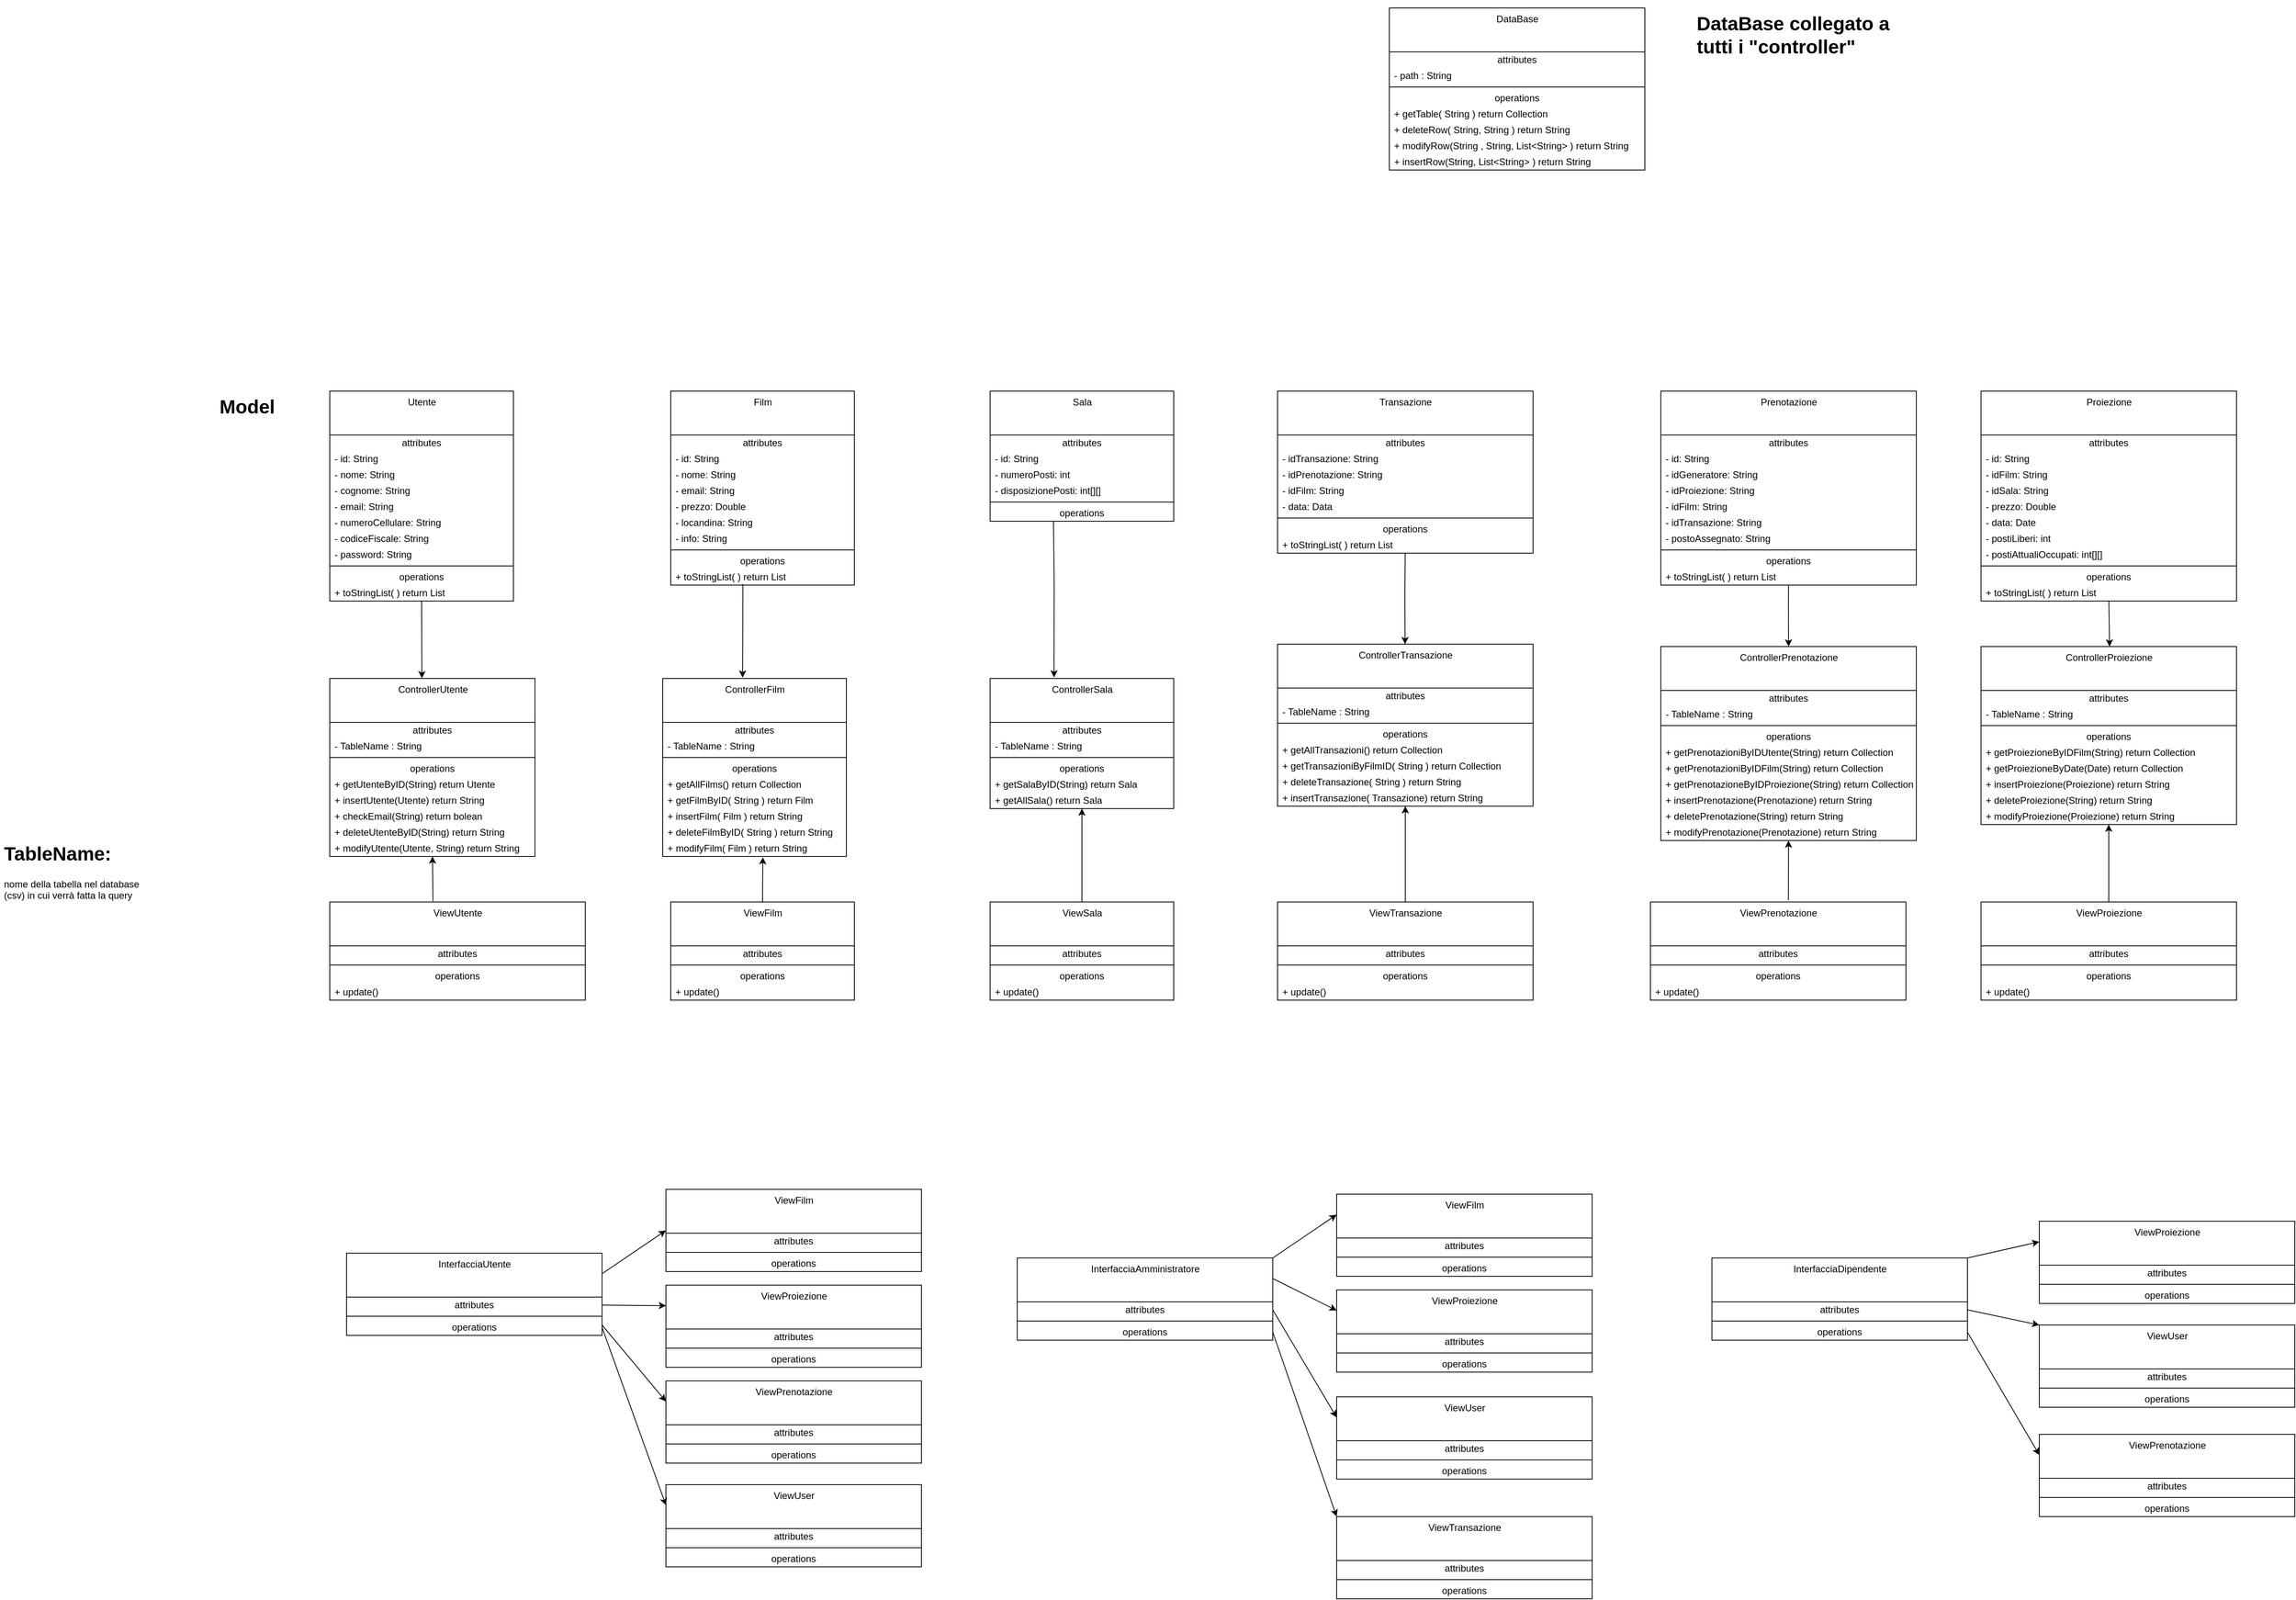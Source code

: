 <mxfile>
    <diagram id="cxbANUG6k-n2ug4AA44Y" name="Page-1">
        <mxGraphModel dx="2539" dy="1549" grid="1" gridSize="10" guides="1" tooltips="1" connect="1" arrows="1" fold="1" page="1" pageScale="1" pageWidth="827" pageHeight="1169" math="0" shadow="0">
            <root>
                <mxCell id="0"/>
                <mxCell id="1" parent="0"/>
                <mxCell id="11" value="DataBase" style="swimlane;fontStyle=0;align=center;verticalAlign=top;childLayout=stackLayout;horizontal=1;startSize=55;horizontalStack=0;resizeParent=1;resizeParentMax=0;resizeLast=0;collapsible=0;marginBottom=0;html=1;" parent="1" vertex="1">
                    <mxGeometry x="500" y="-1120" width="320" height="203" as="geometry"/>
                </mxCell>
                <mxCell id="12" value="attributes" style="text;html=1;strokeColor=none;fillColor=none;align=center;verticalAlign=middle;spacingLeft=4;spacingRight=4;overflow=hidden;rotatable=0;points=[[0,0.5],[1,0.5]];portConstraint=eastwest;" parent="11" vertex="1">
                    <mxGeometry y="55" width="320" height="20" as="geometry"/>
                </mxCell>
                <mxCell id="13" value="- path : String" style="text;html=1;strokeColor=none;fillColor=none;align=left;verticalAlign=middle;spacingLeft=4;spacingRight=4;overflow=hidden;rotatable=0;points=[[0,0.5],[1,0.5]];portConstraint=eastwest;" parent="11" vertex="1">
                    <mxGeometry y="75" width="320" height="20" as="geometry"/>
                </mxCell>
                <mxCell id="15" value="" style="line;strokeWidth=1;fillColor=none;align=left;verticalAlign=middle;spacingTop=-1;spacingLeft=3;spacingRight=3;rotatable=0;labelPosition=right;points=[];portConstraint=eastwest;" parent="11" vertex="1">
                    <mxGeometry y="95" width="320" height="8" as="geometry"/>
                </mxCell>
                <mxCell id="16" value="operations" style="text;html=1;strokeColor=none;fillColor=none;align=center;verticalAlign=middle;spacingLeft=4;spacingRight=4;overflow=hidden;rotatable=0;points=[[0,0.5],[1,0.5]];portConstraint=eastwest;" parent="11" vertex="1">
                    <mxGeometry y="103" width="320" height="20" as="geometry"/>
                </mxCell>
                <mxCell id="17" value="+ getTable( String ) return Collection" style="text;html=1;strokeColor=none;fillColor=none;align=left;verticalAlign=middle;spacingLeft=4;spacingRight=4;overflow=hidden;rotatable=0;points=[[0,0.5],[1,0.5]];portConstraint=eastwest;" parent="11" vertex="1">
                    <mxGeometry y="123" width="320" height="20" as="geometry"/>
                </mxCell>
                <mxCell id="78" value="+ deleteRow( String, String&amp;nbsp;) return String" style="text;html=1;strokeColor=none;fillColor=none;align=left;verticalAlign=middle;spacingLeft=4;spacingRight=4;overflow=hidden;rotatable=0;points=[[0,0.5],[1,0.5]];portConstraint=eastwest;" parent="11" vertex="1">
                    <mxGeometry y="143" width="320" height="20" as="geometry"/>
                </mxCell>
                <mxCell id="79" value="+ modifyRow(String , String, List&amp;lt;String&amp;gt; ) return String" style="text;html=1;strokeColor=none;fillColor=none;align=left;verticalAlign=middle;spacingLeft=4;spacingRight=4;overflow=hidden;rotatable=0;points=[[0,0.5],[1,0.5]];portConstraint=eastwest;" parent="11" vertex="1">
                    <mxGeometry y="163" width="320" height="20" as="geometry"/>
                </mxCell>
                <mxCell id="80" value="+ insertRow(String, List&amp;lt;String&amp;gt; ) return String" style="text;html=1;strokeColor=none;fillColor=none;align=left;verticalAlign=middle;spacingLeft=4;spacingRight=4;overflow=hidden;rotatable=0;points=[[0,0.5],[1,0.5]];portConstraint=eastwest;" parent="11" vertex="1">
                    <mxGeometry y="183" width="320" height="20" as="geometry"/>
                </mxCell>
                <mxCell id="19" value="ControllerFilm" style="swimlane;fontStyle=0;align=center;verticalAlign=top;childLayout=stackLayout;horizontal=1;startSize=55;horizontalStack=0;resizeParent=1;resizeParentMax=0;resizeLast=0;collapsible=0;marginBottom=0;html=1;" parent="1" vertex="1">
                    <mxGeometry x="-410" y="-280" width="230" height="223" as="geometry"/>
                </mxCell>
                <mxCell id="20" value="attributes" style="text;html=1;strokeColor=none;fillColor=none;align=center;verticalAlign=middle;spacingLeft=4;spacingRight=4;overflow=hidden;rotatable=0;points=[[0,0.5],[1,0.5]];portConstraint=eastwest;" parent="19" vertex="1">
                    <mxGeometry y="55" width="230" height="20" as="geometry"/>
                </mxCell>
                <mxCell id="26" value="- TableName : String" style="text;html=1;strokeColor=none;fillColor=none;align=left;verticalAlign=middle;spacingLeft=4;spacingRight=4;overflow=hidden;rotatable=0;points=[[0,0.5],[1,0.5]];portConstraint=eastwest;" parent="19" vertex="1">
                    <mxGeometry y="75" width="230" height="20" as="geometry"/>
                </mxCell>
                <mxCell id="22" value="" style="line;strokeWidth=1;fillColor=none;align=left;verticalAlign=middle;spacingTop=-1;spacingLeft=3;spacingRight=3;rotatable=0;labelPosition=right;points=[];portConstraint=eastwest;" parent="19" vertex="1">
                    <mxGeometry y="95" width="230" height="8" as="geometry"/>
                </mxCell>
                <mxCell id="23" value="operations" style="text;html=1;strokeColor=none;fillColor=none;align=center;verticalAlign=middle;spacingLeft=4;spacingRight=4;overflow=hidden;rotatable=0;points=[[0,0.5],[1,0.5]];portConstraint=eastwest;" parent="19" vertex="1">
                    <mxGeometry y="103" width="230" height="20" as="geometry"/>
                </mxCell>
                <mxCell id="27" value="+ getAllFilms() return Collection" style="text;html=1;strokeColor=none;fillColor=none;align=left;verticalAlign=middle;spacingLeft=4;spacingRight=4;overflow=hidden;rotatable=0;points=[[0,0.5],[1,0.5]];portConstraint=eastwest;" parent="19" vertex="1">
                    <mxGeometry y="123" width="230" height="20" as="geometry"/>
                </mxCell>
                <mxCell id="82" value="+ getFilmByID( String ) return Film" style="text;html=1;strokeColor=none;fillColor=none;align=left;verticalAlign=middle;spacingLeft=4;spacingRight=4;overflow=hidden;rotatable=0;points=[[0,0.5],[1,0.5]];portConstraint=eastwest;" parent="19" vertex="1">
                    <mxGeometry y="143" width="230" height="20" as="geometry"/>
                </mxCell>
                <mxCell id="28" value="+ insertFilm( Film ) return String" style="text;html=1;strokeColor=none;fillColor=none;align=left;verticalAlign=middle;spacingLeft=4;spacingRight=4;overflow=hidden;rotatable=0;points=[[0,0.5],[1,0.5]];portConstraint=eastwest;" parent="19" vertex="1">
                    <mxGeometry y="163" width="230" height="20" as="geometry"/>
                </mxCell>
                <mxCell id="83" value="+ deleteFilmByID( String ) return String" style="text;html=1;strokeColor=none;fillColor=none;align=left;verticalAlign=middle;spacingLeft=4;spacingRight=4;overflow=hidden;rotatable=0;points=[[0,0.5],[1,0.5]];portConstraint=eastwest;" parent="19" vertex="1">
                    <mxGeometry y="183" width="230" height="20" as="geometry"/>
                </mxCell>
                <mxCell id="84" value="+ modifyFilm( Film ) return String" style="text;html=1;strokeColor=none;fillColor=none;align=left;verticalAlign=middle;spacingLeft=4;spacingRight=4;overflow=hidden;rotatable=0;points=[[0,0.5],[1,0.5]];portConstraint=eastwest;" parent="19" vertex="1">
                    <mxGeometry y="203" width="230" height="20" as="geometry"/>
                </mxCell>
                <mxCell id="29" value="ControllerUtente" style="swimlane;fontStyle=0;align=center;verticalAlign=top;childLayout=stackLayout;horizontal=1;startSize=55;horizontalStack=0;resizeParent=1;resizeParentMax=0;resizeLast=0;collapsible=0;marginBottom=0;html=1;" parent="1" vertex="1">
                    <mxGeometry x="-827" y="-280" width="257" height="223" as="geometry"/>
                </mxCell>
                <mxCell id="30" value="attributes" style="text;html=1;strokeColor=none;fillColor=none;align=center;verticalAlign=middle;spacingLeft=4;spacingRight=4;overflow=hidden;rotatable=0;points=[[0,0.5],[1,0.5]];portConstraint=eastwest;" parent="29" vertex="1">
                    <mxGeometry y="55" width="257" height="20" as="geometry"/>
                </mxCell>
                <mxCell id="31" value="- TableName : String" style="text;html=1;strokeColor=none;fillColor=none;align=left;verticalAlign=middle;spacingLeft=4;spacingRight=4;overflow=hidden;rotatable=0;points=[[0,0.5],[1,0.5]];portConstraint=eastwest;" parent="29" vertex="1">
                    <mxGeometry y="75" width="257" height="20" as="geometry"/>
                </mxCell>
                <mxCell id="32" value="" style="line;strokeWidth=1;fillColor=none;align=left;verticalAlign=middle;spacingTop=-1;spacingLeft=3;spacingRight=3;rotatable=0;labelPosition=right;points=[];portConstraint=eastwest;" parent="29" vertex="1">
                    <mxGeometry y="95" width="257" height="8" as="geometry"/>
                </mxCell>
                <mxCell id="33" value="operations" style="text;html=1;strokeColor=none;fillColor=none;align=center;verticalAlign=middle;spacingLeft=4;spacingRight=4;overflow=hidden;rotatable=0;points=[[0,0.5],[1,0.5]];portConstraint=eastwest;" parent="29" vertex="1">
                    <mxGeometry y="103" width="257" height="20" as="geometry"/>
                </mxCell>
                <mxCell id="34" value="+ getUtenteByID(String) return Utente" style="text;html=1;strokeColor=none;fillColor=none;align=left;verticalAlign=middle;spacingLeft=4;spacingRight=4;overflow=hidden;rotatable=0;points=[[0,0.5],[1,0.5]];portConstraint=eastwest;" parent="29" vertex="1">
                    <mxGeometry y="123" width="257" height="20" as="geometry"/>
                </mxCell>
                <mxCell id="71" value="+ insertUtente(Utente) return String" style="text;html=1;strokeColor=none;fillColor=none;align=left;verticalAlign=middle;spacingLeft=4;spacingRight=4;overflow=hidden;rotatable=0;points=[[0,0.5],[1,0.5]];portConstraint=eastwest;" parent="29" vertex="1">
                    <mxGeometry y="143" width="257" height="20" as="geometry"/>
                </mxCell>
                <mxCell id="72" value="+ checkEmail(String) return bolean" style="text;html=1;strokeColor=none;fillColor=none;align=left;verticalAlign=middle;spacingLeft=4;spacingRight=4;overflow=hidden;rotatable=0;points=[[0,0.5],[1,0.5]];portConstraint=eastwest;" parent="29" vertex="1">
                    <mxGeometry y="163" width="257" height="20" as="geometry"/>
                </mxCell>
                <mxCell id="73" value="+ deleteUtenteByID(String) return String" style="text;html=1;strokeColor=none;fillColor=none;align=left;verticalAlign=middle;spacingLeft=4;spacingRight=4;overflow=hidden;rotatable=0;points=[[0,0.5],[1,0.5]];portConstraint=eastwest;" parent="29" vertex="1">
                    <mxGeometry y="183" width="257" height="20" as="geometry"/>
                </mxCell>
                <mxCell id="85" value="+ modifyUtente(Utente, String) return String" style="text;html=1;strokeColor=none;fillColor=none;align=left;verticalAlign=middle;spacingLeft=4;spacingRight=4;overflow=hidden;rotatable=0;points=[[0,0.5],[1,0.5]];portConstraint=eastwest;" parent="29" vertex="1">
                    <mxGeometry y="203" width="257" height="20" as="geometry"/>
                </mxCell>
                <mxCell id="37" value="ControllerPrenotazione" style="swimlane;fontStyle=0;align=center;verticalAlign=top;childLayout=stackLayout;horizontal=1;startSize=55;horizontalStack=0;resizeParent=1;resizeParentMax=0;resizeLast=0;collapsible=0;marginBottom=0;html=1;" parent="1" vertex="1">
                    <mxGeometry x="840" y="-320" width="320" height="243" as="geometry"/>
                </mxCell>
                <mxCell id="401" value="" style="endArrow=classic;html=1;" parent="37" source="305" edge="1">
                    <mxGeometry width="50" height="50" relative="1" as="geometry">
                        <mxPoint x="159.6" y="-60" as="sourcePoint"/>
                        <mxPoint x="160" as="targetPoint"/>
                        <Array as="points">
                            <mxPoint x="159.84" y="-52.42"/>
                        </Array>
                    </mxGeometry>
                </mxCell>
                <mxCell id="38" value="attributes" style="text;html=1;strokeColor=none;fillColor=none;align=center;verticalAlign=middle;spacingLeft=4;spacingRight=4;overflow=hidden;rotatable=0;points=[[0,0.5],[1,0.5]];portConstraint=eastwest;" parent="37" vertex="1">
                    <mxGeometry y="55" width="320" height="20" as="geometry"/>
                </mxCell>
                <mxCell id="39" value="- TableName : String" style="text;html=1;strokeColor=none;fillColor=none;align=left;verticalAlign=middle;spacingLeft=4;spacingRight=4;overflow=hidden;rotatable=0;points=[[0,0.5],[1,0.5]];portConstraint=eastwest;" parent="37" vertex="1">
                    <mxGeometry y="75" width="320" height="20" as="geometry"/>
                </mxCell>
                <mxCell id="40" value="" style="line;strokeWidth=1;fillColor=none;align=left;verticalAlign=middle;spacingTop=-1;spacingLeft=3;spacingRight=3;rotatable=0;labelPosition=right;points=[];portConstraint=eastwest;" parent="37" vertex="1">
                    <mxGeometry y="95" width="320" height="8" as="geometry"/>
                </mxCell>
                <mxCell id="41" value="operations" style="text;html=1;strokeColor=none;fillColor=none;align=center;verticalAlign=middle;spacingLeft=4;spacingRight=4;overflow=hidden;rotatable=0;points=[[0,0.5],[1,0.5]];portConstraint=eastwest;" parent="37" vertex="1">
                    <mxGeometry y="103" width="320" height="20" as="geometry"/>
                </mxCell>
                <mxCell id="42" value="+ getPrenotazioniByIDUtente(String) return Collection" style="text;html=1;strokeColor=none;fillColor=none;align=left;verticalAlign=middle;spacingLeft=4;spacingRight=4;overflow=hidden;rotatable=0;points=[[0,0.5],[1,0.5]];portConstraint=eastwest;" parent="37" vertex="1">
                    <mxGeometry y="123" width="320" height="20" as="geometry"/>
                </mxCell>
                <mxCell id="46" value="+ getPrenotazioniByIDFilm(String) return Collection" style="text;html=1;strokeColor=none;fillColor=none;align=left;verticalAlign=middle;spacingLeft=4;spacingRight=4;overflow=hidden;rotatable=0;points=[[0,0.5],[1,0.5]];portConstraint=eastwest;" parent="37" vertex="1">
                    <mxGeometry y="143" width="320" height="20" as="geometry"/>
                </mxCell>
                <mxCell id="47" value="+ getPrenotazioneByIDProiezione(String) return Collection" style="text;html=1;strokeColor=none;fillColor=none;align=left;verticalAlign=middle;spacingLeft=4;spacingRight=4;overflow=hidden;rotatable=0;points=[[0,0.5],[1,0.5]];portConstraint=eastwest;" parent="37" vertex="1">
                    <mxGeometry y="163" width="320" height="20" as="geometry"/>
                </mxCell>
                <mxCell id="75" value="+ insertPrenotazione(Prenotazione) return String" style="text;html=1;strokeColor=none;fillColor=none;align=left;verticalAlign=middle;spacingLeft=4;spacingRight=4;overflow=hidden;rotatable=0;points=[[0,0.5],[1,0.5]];portConstraint=eastwest;" parent="37" vertex="1">
                    <mxGeometry y="183" width="320" height="20" as="geometry"/>
                </mxCell>
                <mxCell id="76" value="+ deletePrenotazione(String) return String" style="text;html=1;strokeColor=none;fillColor=none;align=left;verticalAlign=middle;spacingLeft=4;spacingRight=4;overflow=hidden;rotatable=0;points=[[0,0.5],[1,0.5]];portConstraint=eastwest;" parent="37" vertex="1">
                    <mxGeometry y="203" width="320" height="20" as="geometry"/>
                </mxCell>
                <mxCell id="77" value="+ modifyPrenotazione(Prenotazione) return String" style="text;html=1;strokeColor=none;fillColor=none;align=left;verticalAlign=middle;spacingLeft=4;spacingRight=4;overflow=hidden;rotatable=0;points=[[0,0.5],[1,0.5]];portConstraint=eastwest;" parent="37" vertex="1">
                    <mxGeometry y="223" width="320" height="20" as="geometry"/>
                </mxCell>
                <mxCell id="48" value="ControllerProiezione" style="swimlane;fontStyle=0;align=center;verticalAlign=top;childLayout=stackLayout;horizontal=1;startSize=55;horizontalStack=0;resizeParent=1;resizeParentMax=0;resizeLast=0;collapsible=0;marginBottom=0;html=1;" parent="1" vertex="1">
                    <mxGeometry x="1241" y="-320" width="320" height="223" as="geometry"/>
                </mxCell>
                <mxCell id="49" value="attributes" style="text;html=1;strokeColor=none;fillColor=none;align=center;verticalAlign=middle;spacingLeft=4;spacingRight=4;overflow=hidden;rotatable=0;points=[[0,0.5],[1,0.5]];portConstraint=eastwest;" parent="48" vertex="1">
                    <mxGeometry y="55" width="320" height="20" as="geometry"/>
                </mxCell>
                <mxCell id="50" value="- TableName : String" style="text;html=1;strokeColor=none;fillColor=none;align=left;verticalAlign=middle;spacingLeft=4;spacingRight=4;overflow=hidden;rotatable=0;points=[[0,0.5],[1,0.5]];portConstraint=eastwest;" parent="48" vertex="1">
                    <mxGeometry y="75" width="320" height="20" as="geometry"/>
                </mxCell>
                <mxCell id="51" value="" style="line;strokeWidth=1;fillColor=none;align=left;verticalAlign=middle;spacingTop=-1;spacingLeft=3;spacingRight=3;rotatable=0;labelPosition=right;points=[];portConstraint=eastwest;" parent="48" vertex="1">
                    <mxGeometry y="95" width="320" height="8" as="geometry"/>
                </mxCell>
                <mxCell id="52" value="operations" style="text;html=1;strokeColor=none;fillColor=none;align=center;verticalAlign=middle;spacingLeft=4;spacingRight=4;overflow=hidden;rotatable=0;points=[[0,0.5],[1,0.5]];portConstraint=eastwest;" parent="48" vertex="1">
                    <mxGeometry y="103" width="320" height="20" as="geometry"/>
                </mxCell>
                <mxCell id="54" value="+ getProiezioneByIDFilm(String) return Collection" style="text;html=1;strokeColor=none;fillColor=none;align=left;verticalAlign=middle;spacingLeft=4;spacingRight=4;overflow=hidden;rotatable=0;points=[[0,0.5],[1,0.5]];portConstraint=eastwest;" parent="48" vertex="1">
                    <mxGeometry y="123" width="320" height="20" as="geometry"/>
                </mxCell>
                <mxCell id="55" value="+ getProiezioneByDate(Date) return Collection" style="text;html=1;strokeColor=none;fillColor=none;align=left;verticalAlign=middle;spacingLeft=4;spacingRight=4;overflow=hidden;rotatable=0;points=[[0,0.5],[1,0.5]];portConstraint=eastwest;" parent="48" vertex="1">
                    <mxGeometry y="143" width="320" height="20" as="geometry"/>
                </mxCell>
                <mxCell id="87" value="+ insertProiezione(Proiezione) return String" style="text;html=1;strokeColor=none;fillColor=none;align=left;verticalAlign=middle;spacingLeft=4;spacingRight=4;overflow=hidden;rotatable=0;points=[[0,0.5],[1,0.5]];portConstraint=eastwest;" parent="48" vertex="1">
                    <mxGeometry y="163" width="320" height="20" as="geometry"/>
                </mxCell>
                <mxCell id="88" value="+ deleteProiezione(String) return String" style="text;html=1;strokeColor=none;fillColor=none;align=left;verticalAlign=middle;spacingLeft=4;spacingRight=4;overflow=hidden;rotatable=0;points=[[0,0.5],[1,0.5]];portConstraint=eastwest;" parent="48" vertex="1">
                    <mxGeometry y="183" width="320" height="20" as="geometry"/>
                </mxCell>
                <mxCell id="89" value="+ modifyProiezione(Proiezione) return String" style="text;html=1;strokeColor=none;fillColor=none;align=left;verticalAlign=middle;spacingLeft=4;spacingRight=4;overflow=hidden;rotatable=0;points=[[0,0.5],[1,0.5]];portConstraint=eastwest;" parent="48" vertex="1">
                    <mxGeometry y="203" width="320" height="20" as="geometry"/>
                </mxCell>
                <mxCell id="63" value="ControllerTransazione" style="swimlane;fontStyle=0;align=center;verticalAlign=top;childLayout=stackLayout;horizontal=1;startSize=55;horizontalStack=0;resizeParent=1;resizeParentMax=0;resizeLast=0;collapsible=0;marginBottom=0;html=1;" parent="1" vertex="1">
                    <mxGeometry x="360" y="-323" width="320" height="203" as="geometry"/>
                </mxCell>
                <mxCell id="64" value="attributes" style="text;html=1;strokeColor=none;fillColor=none;align=center;verticalAlign=middle;spacingLeft=4;spacingRight=4;overflow=hidden;rotatable=0;points=[[0,0.5],[1,0.5]];portConstraint=eastwest;" parent="63" vertex="1">
                    <mxGeometry y="55" width="320" height="20" as="geometry"/>
                </mxCell>
                <mxCell id="65" value="- TableName : String" style="text;html=1;strokeColor=none;fillColor=none;align=left;verticalAlign=middle;spacingLeft=4;spacingRight=4;overflow=hidden;rotatable=0;points=[[0,0.5],[1,0.5]];portConstraint=eastwest;" parent="63" vertex="1">
                    <mxGeometry y="75" width="320" height="20" as="geometry"/>
                </mxCell>
                <mxCell id="66" value="" style="line;strokeWidth=1;fillColor=none;align=left;verticalAlign=middle;spacingTop=-1;spacingLeft=3;spacingRight=3;rotatable=0;labelPosition=right;points=[];portConstraint=eastwest;" parent="63" vertex="1">
                    <mxGeometry y="95" width="320" height="8" as="geometry"/>
                </mxCell>
                <mxCell id="67" value="operations" style="text;html=1;strokeColor=none;fillColor=none;align=center;verticalAlign=middle;spacingLeft=4;spacingRight=4;overflow=hidden;rotatable=0;points=[[0,0.5],[1,0.5]];portConstraint=eastwest;" parent="63" vertex="1">
                    <mxGeometry y="103" width="320" height="20" as="geometry"/>
                </mxCell>
                <mxCell id="68" value="+ getAllTransazioni() return Collection" style="text;html=1;strokeColor=none;fillColor=none;align=left;verticalAlign=middle;spacingLeft=4;spacingRight=4;overflow=hidden;rotatable=0;points=[[0,0.5],[1,0.5]];portConstraint=eastwest;" parent="63" vertex="1">
                    <mxGeometry y="123" width="320" height="20" as="geometry"/>
                </mxCell>
                <mxCell id="70" value="+ getTransazioniByFilmID( String ) return Collection" style="text;html=1;strokeColor=none;fillColor=none;align=left;verticalAlign=middle;spacingLeft=4;spacingRight=4;overflow=hidden;rotatable=0;points=[[0,0.5],[1,0.5]];portConstraint=eastwest;" parent="63" vertex="1">
                    <mxGeometry y="143" width="320" height="20" as="geometry"/>
                </mxCell>
                <mxCell id="105" value="+ deleteTransazione( String ) return String" style="text;html=1;strokeColor=none;fillColor=none;align=left;verticalAlign=middle;spacingLeft=4;spacingRight=4;overflow=hidden;rotatable=0;points=[[0,0.5],[1,0.5]];portConstraint=eastwest;" parent="63" vertex="1">
                    <mxGeometry y="163" width="320" height="20" as="geometry"/>
                </mxCell>
                <mxCell id="104" value="+ insertTransazione( Transazione) return String" style="text;html=1;strokeColor=none;fillColor=none;align=left;verticalAlign=middle;spacingLeft=4;spacingRight=4;overflow=hidden;rotatable=0;points=[[0,0.5],[1,0.5]];portConstraint=eastwest;" parent="63" vertex="1">
                    <mxGeometry y="183" width="320" height="20" as="geometry"/>
                </mxCell>
                <mxCell id="93" value="ControllerSala" style="swimlane;fontStyle=0;align=center;verticalAlign=top;childLayout=stackLayout;horizontal=1;startSize=55;horizontalStack=0;resizeParent=1;resizeParentMax=0;resizeLast=0;collapsible=0;marginBottom=0;html=1;" parent="1" vertex="1">
                    <mxGeometry y="-280" width="230" height="163" as="geometry"/>
                </mxCell>
                <mxCell id="94" value="attributes" style="text;html=1;strokeColor=none;fillColor=none;align=center;verticalAlign=middle;spacingLeft=4;spacingRight=4;overflow=hidden;rotatable=0;points=[[0,0.5],[1,0.5]];portConstraint=eastwest;" parent="93" vertex="1">
                    <mxGeometry y="55" width="230" height="20" as="geometry"/>
                </mxCell>
                <mxCell id="95" value="- TableName : String" style="text;html=1;strokeColor=none;fillColor=none;align=left;verticalAlign=middle;spacingLeft=4;spacingRight=4;overflow=hidden;rotatable=0;points=[[0,0.5],[1,0.5]];portConstraint=eastwest;" parent="93" vertex="1">
                    <mxGeometry y="75" width="230" height="20" as="geometry"/>
                </mxCell>
                <mxCell id="96" value="" style="line;strokeWidth=1;fillColor=none;align=left;verticalAlign=middle;spacingTop=-1;spacingLeft=3;spacingRight=3;rotatable=0;labelPosition=right;points=[];portConstraint=eastwest;" parent="93" vertex="1">
                    <mxGeometry y="95" width="230" height="8" as="geometry"/>
                </mxCell>
                <mxCell id="97" value="operations" style="text;html=1;strokeColor=none;fillColor=none;align=center;verticalAlign=middle;spacingLeft=4;spacingRight=4;overflow=hidden;rotatable=0;points=[[0,0.5],[1,0.5]];portConstraint=eastwest;" parent="93" vertex="1">
                    <mxGeometry y="103" width="230" height="20" as="geometry"/>
                </mxCell>
                <mxCell id="98" value="+ getSalaByID(String) return Sala" style="text;html=1;strokeColor=none;fillColor=none;align=left;verticalAlign=middle;spacingLeft=4;spacingRight=4;overflow=hidden;rotatable=0;points=[[0,0.5],[1,0.5]];portConstraint=eastwest;" parent="93" vertex="1">
                    <mxGeometry y="123" width="230" height="20" as="geometry"/>
                </mxCell>
                <mxCell id="525" value="+ getAllSala() return Sala" style="text;html=1;strokeColor=none;fillColor=none;align=left;verticalAlign=middle;spacingLeft=4;spacingRight=4;overflow=hidden;rotatable=0;points=[[0,0.5],[1,0.5]];portConstraint=eastwest;" parent="93" vertex="1">
                    <mxGeometry y="143" width="230" height="20" as="geometry"/>
                </mxCell>
                <mxCell id="188" value="Film" style="swimlane;fontStyle=0;align=center;verticalAlign=top;childLayout=stackLayout;horizontal=1;startSize=55;horizontalStack=0;resizeParent=1;resizeParentMax=0;resizeLast=0;collapsible=0;marginBottom=0;html=1;" parent="1" vertex="1">
                    <mxGeometry x="-400" y="-640" width="230" height="243" as="geometry"/>
                </mxCell>
                <mxCell id="189" value="attributes" style="text;html=1;strokeColor=none;fillColor=none;align=center;verticalAlign=middle;spacingLeft=4;spacingRight=4;overflow=hidden;rotatable=0;points=[[0,0.5],[1,0.5]];portConstraint=eastwest;" parent="188" vertex="1">
                    <mxGeometry y="55" width="230" height="20" as="geometry"/>
                </mxCell>
                <mxCell id="263" value="- id: String&lt;span style=&quot;color: rgba(0 , 0 , 0 , 0) ; font-family: monospace ; font-size: 0px&quot;&gt;%3CmxGraphModel%3E%3Croot%3E%3CmxCell%20id%3D%220%22%2F%3E%3CmxCell%20id%3D%221%22%20parent%3D%220%22%2F%3E%3CmxCell%20id%3D%222%22%20value%3D%22-%26amp%3Bnbsp%3B%22%20style%3D%22text%3Bhtml%3D1%3BstrokeColor%3Dnone%3BfillColor%3Dnone%3Balign%3Dleft%3BverticalAlign%3Dmiddle%3BspacingLeft%3D4%3BspacingRight%3D4%3Boverflow%3Dhidden%3Brotatable%3D0%3Bpoints%3D%5B%5B0%2C0.5%5D%2C%5B1%2C0.5%5D%5D%3BportConstraint%3Deastwest%3B%22%20vertex%3D%221%22%20parent%3D%221%22%3E%3CmxGeometry%20x%3D%22-570%22%20y%3D%221545%22%20width%3D%22230%22%20height%3D%2220%22%20as%3D%22geometry%22%2F%3E%3C%2FmxCell%3E%3C%2Froot%3E%3C%2FmxGraphModel%3&lt;/span&gt;" style="text;html=1;strokeColor=none;fillColor=none;align=left;verticalAlign=middle;spacingLeft=4;spacingRight=4;overflow=hidden;rotatable=0;points=[[0,0.5],[1,0.5]];portConstraint=eastwest;" parent="188" vertex="1">
                    <mxGeometry y="75" width="230" height="20" as="geometry"/>
                </mxCell>
                <mxCell id="264" value="- nome: String&lt;span style=&quot;color: rgba(0 , 0 , 0 , 0) ; font-family: monospace ; font-size: 0px&quot;&gt;:3CmxGraphModel%3E%3Croot%3E%3CmxCell%20id%3D%220%22%2F%3E%3CmxCell%20id%3D%221%22%20parent%3D%220%22%2F%3E%3CmxCell%20id%3D%222%22%20value%3D%22-%26amp%3Bnbsp%3B%22%20style%3D%22text%3Bhtml%3D1%3BstrokeColor%3Dnone%3BfillColor%3Dnone%3Balign%3Dleft%3BverticalAlign%3Dmiddle%3BspacingLeft%3D4%3BspacingRight%3D4%3Boverflow%3Dhidden%3Brotatable%3D0%3Bpoints%3D%5B%5B0%2C0.5%5D%2C%5B1%2C0.5%5D%5D%3BportConstraint%3Deastwest%3B%22%20vertex%3D%221%22%20parent%3D%221%22%3E%3CmxGeometry%20x%3D%22-570%22%20y%3D%221545%22%20width%3D%22230%22%20height%3D%2220%22%20as%3D%22geometry%22%2F%3E%3C%2FmxCell%3E%3C%2Froot%3E%3C%2FmxGraphMode:&lt;/span&gt;" style="text;html=1;strokeColor=none;fillColor=none;align=left;verticalAlign=middle;spacingLeft=4;spacingRight=4;overflow=hidden;rotatable=0;points=[[0,0.5],[1,0.5]];portConstraint=eastwest;" parent="188" vertex="1">
                    <mxGeometry y="95" width="230" height="20" as="geometry"/>
                </mxCell>
                <mxCell id="265" value="- email: String&lt;span style=&quot;color: rgba(0 , 0 , 0 , 0) ; font-family: monospace ; font-size: 0px&quot;&gt;%3CmxGraphModel%3E%3Croot%3E%3CmxCell%20id%3D%220%22%2F%3E%3CmxCell%20id%3D%221%22%20parent%3D%220%22%2F%3E%3CmxCell%20id%3D%222%22%20value%3D%22-%26amp%3Bnbsp%3B%22%20style%3D%22text%3Bhtml%3D1%3BstrokeColor%3Dnone%3BfillColor%3Dnone%3Balign%3Dleft%3BverticalAlign%3Dmiddle%3BspacingLeft%3D4%3BspacingRight%3D4%3Boverflow%3Dhidden%3Brotatable%3D0%3Bpoints%3D%5B%5B0%2C0.5%5D%2C%5B1%2C0.5%5D%5D%3BportConstraint%3Deastwest%3B%22%20vertex%3D%221%22%20parent%3D%221%22%3E%3CmxGeometry%20x%3D%22-570%22%20y%3D%221545%22%20width%3D%22230%22%20height%3D%2220%22%20as%3D%22geometry%22%2F%3E%3C%2FmxCell%3E%3C%2Froot%3E%3C%2FmxG&lt;/span&gt;" style="text;html=1;strokeColor=none;fillColor=none;align=left;verticalAlign=middle;spacingLeft=4;spacingRight=4;overflow=hidden;rotatable=0;points=[[0,0.5],[1,0.5]];portConstraint=eastwest;" parent="188" vertex="1">
                    <mxGeometry y="115" width="230" height="20" as="geometry"/>
                </mxCell>
                <mxCell id="266" value="- prezzo: Double&lt;span style=&quot;color: rgba(0 , 0 , 0 , 0) ; font-family: monospace ; font-size: 0px&quot;&gt;%3CmxGraphModel%3E%3Croot%3E%3CmxCell%20id%3D%220%22%2F%3E%3CmxCell%20id%3D%221%22%20parent%3D%220%22%2F%3E%3CmxCell%20id%3D%222%22%20value%3D%22-%26amp%3Bnbsp%3B%22%20style%3D%22text%3Bhtml%3D1%3BstrokeColor%3Dnone%3BfillColor%3Dnone%3Balign%3Dleft%3BverticalAlign%3Dmiddle%3BspacingLeft%3D4%3BspacingRight%3D4%3Boverflow%3Dhidden%3Brotatable%3D0%3Bpoints%3D%5B%5B0%2C0.5%5D%2C%5B1%2C0.5%5D%5D%3BportConstraint%3Deastwest%3B%22%20vertex%3D%221%22%20parent%3D%221%22%3E%3CmxGeometry%20x%3D%22-570%22%20y%3D%221545%22%20width%3D%22230%22%20height%3D%2220%22%20as%3D%22geometry%22%2F%3E%3C%2FmxCell%3E%3C%2Froot%3E%3C%2FmxG&lt;/span&gt;" style="text;html=1;strokeColor=none;fillColor=none;align=left;verticalAlign=middle;spacingLeft=4;spacingRight=4;overflow=hidden;rotatable=0;points=[[0,0.5],[1,0.5]];portConstraint=eastwest;" parent="188" vertex="1">
                    <mxGeometry y="135" width="230" height="20" as="geometry"/>
                </mxCell>
                <mxCell id="267" value="- locandina: String&lt;span style=&quot;color: rgba(0 , 0 , 0 , 0) ; font-family: monospace ; font-size: 0px&quot;&gt;%3CmxGraphModel%3E%3Croot%3E%3CmxCell%20id%3D%220%22%2F%3E%3CmxCell%20id%3D%221%22%20parent%3D%220%22%2F%3E%3CmxCell%20id%3D%222%22%20value%3D%22-%26amp%3Bnbsp%3B%22%20style%3D%22text%3Bhtml%3D1%3BstrokeColor%3Dnone%3BfillColor%3Dnone%3Balign%3Dleft%3BverticalAlign%3Dmiddle%3BspacingLeft%3D4%3BspacingRight%3D4%3Boverflow%3Dhidden%3Brotatable%3D0%3Bpoints%3D%5B%5B0%2C0.5%5D%2C%5B1%2C0.5%5D%5D%3BportConstraint%3Deastwest%3B%22%20vertex%3D%221%22%20parent%3D%221%22%3E%3CmxGeometry%20x%3D%22-570%22%20y%3D%221545%22%20width%3D%22230%22%20height%3D%2220%22%20as%3D%22geometry%22%2F%3E%3C%2FmxCell%3E%3C%2Froot%3E%3C%2Fmx&lt;/span&gt;" style="text;html=1;strokeColor=none;fillColor=none;align=left;verticalAlign=middle;spacingLeft=4;spacingRight=4;overflow=hidden;rotatable=0;points=[[0,0.5],[1,0.5]];portConstraint=eastwest;" parent="188" vertex="1">
                    <mxGeometry y="155" width="230" height="20" as="geometry"/>
                </mxCell>
                <mxCell id="268" value="- info: String&lt;span style=&quot;color: rgba(0 , 0 , 0 , 0) ; font-family: monospace ; font-size: 0px&quot;&gt;%3CmxGraphModel%3E%3Croot%3E%3CmxCell%20id%3D%220%22%2F%3E%3CmxCell%20id%3D%221%22%20parent%3D%220%22%2F%3E%3CmxCell%20id%3D%222%22%20value%3D%22-%26amp%3Bnbsp%3B%22%20style%3D%22text%3Bhtml%3D1%3BstrokeColor%3Dnone%3BfillColor%3Dnone%3Balign%3Dleft%3BverticalAlign%3Dmiddle%3BspacingLeft%3D4%3BspacingRight%3D4%3Boverflow%3Dhidden%3Brotatable%3D0%3Bpoints%3D%5B%5B0%2C0.5%5D%2C%5B1%2C0.5%5D%5D%3BportConstraint%3Deastwest%3B%22%20vertex%3D%221%22%20parent%3D%221%22%3E%3CmxGeometry%20x%3D%22-570%22%20y%3D%221545%22%20width%3D%22230%22%20height%3D%2220%22%20as%3D%22geometry%22%2F%3E%3C%2FmxCell%3E%3C%2Froot%3E%3C%2Fmx&lt;/span&gt;" style="text;html=1;strokeColor=none;fillColor=none;align=left;verticalAlign=middle;spacingLeft=4;spacingRight=4;overflow=hidden;rotatable=0;points=[[0,0.5],[1,0.5]];portConstraint=eastwest;" parent="188" vertex="1">
                    <mxGeometry y="175" width="230" height="20" as="geometry"/>
                </mxCell>
                <mxCell id="190" value="" style="line;strokeWidth=1;fillColor=none;align=left;verticalAlign=middle;spacingTop=-1;spacingLeft=3;spacingRight=3;rotatable=0;labelPosition=right;points=[];portConstraint=eastwest;" parent="188" vertex="1">
                    <mxGeometry y="195" width="230" height="8" as="geometry"/>
                </mxCell>
                <mxCell id="191" value="operations" style="text;html=1;strokeColor=none;fillColor=none;align=center;verticalAlign=middle;spacingLeft=4;spacingRight=4;overflow=hidden;rotatable=0;points=[[0,0.5],[1,0.5]];portConstraint=eastwest;" parent="188" vertex="1">
                    <mxGeometry y="203" width="230" height="20" as="geometry"/>
                </mxCell>
                <mxCell id="270" value="+ toStringList( ) return List" style="text;html=1;strokeColor=none;fillColor=none;align=left;verticalAlign=middle;spacingLeft=4;spacingRight=4;overflow=hidden;rotatable=0;points=[[0,0.5],[1,0.5]];portConstraint=eastwest;" parent="188" vertex="1">
                    <mxGeometry y="223" width="230" height="20" as="geometry"/>
                </mxCell>
                <mxCell id="197" value="Utente" style="swimlane;fontStyle=0;align=center;verticalAlign=top;childLayout=stackLayout;horizontal=1;startSize=55;horizontalStack=0;resizeParent=1;resizeParentMax=0;resizeLast=0;collapsible=0;marginBottom=0;html=1;" parent="1" vertex="1">
                    <mxGeometry x="-827" y="-640" width="230" height="263" as="geometry"/>
                </mxCell>
                <mxCell id="198" value="attributes" style="text;html=1;strokeColor=none;fillColor=none;align=center;verticalAlign=middle;spacingLeft=4;spacingRight=4;overflow=hidden;rotatable=0;points=[[0,0.5],[1,0.5]];portConstraint=eastwest;" parent="197" vertex="1">
                    <mxGeometry y="55" width="230" height="20" as="geometry"/>
                </mxCell>
                <mxCell id="253" value="- id: String&lt;span style=&quot;color: rgba(0 , 0 , 0 , 0) ; font-family: monospace ; font-size: 0px&quot;&gt;%3CmxGraphModel%3E%3Croot%3E%3CmxCell%20id%3D%220%22%2F%3E%3CmxCell%20id%3D%221%22%20parent%3D%220%22%2F%3E%3CmxCell%20id%3D%222%22%20value%3D%22-%26amp%3Bnbsp%3B%22%20style%3D%22text%3Bhtml%3D1%3BstrokeColor%3Dnone%3BfillColor%3Dnone%3Balign%3Dleft%3BverticalAlign%3Dmiddle%3BspacingLeft%3D4%3BspacingRight%3D4%3Boverflow%3Dhidden%3Brotatable%3D0%3Bpoints%3D%5B%5B0%2C0.5%5D%2C%5B1%2C0.5%5D%5D%3BportConstraint%3Deastwest%3B%22%20vertex%3D%221%22%20parent%3D%221%22%3E%3CmxGeometry%20x%3D%22-570%22%20y%3D%221545%22%20width%3D%22230%22%20height%3D%2220%22%20as%3D%22geometry%22%2F%3E%3C%2FmxCell%3E%3C%2Froot%3E%3C%2FmxGraphModel%3&lt;/span&gt;" style="text;html=1;strokeColor=none;fillColor=none;align=left;verticalAlign=middle;spacingLeft=4;spacingRight=4;overflow=hidden;rotatable=0;points=[[0,0.5],[1,0.5]];portConstraint=eastwest;" parent="197" vertex="1">
                    <mxGeometry y="75" width="230" height="20" as="geometry"/>
                </mxCell>
                <mxCell id="254" value="- nome: String&lt;span style=&quot;color: rgba(0 , 0 , 0 , 0) ; font-family: monospace ; font-size: 0px&quot;&gt;:3CmxGraphModel%3E%3Croot%3E%3CmxCell%20id%3D%220%22%2F%3E%3CmxCell%20id%3D%221%22%20parent%3D%220%22%2F%3E%3CmxCell%20id%3D%222%22%20value%3D%22-%26amp%3Bnbsp%3B%22%20style%3D%22text%3Bhtml%3D1%3BstrokeColor%3Dnone%3BfillColor%3Dnone%3Balign%3Dleft%3BverticalAlign%3Dmiddle%3BspacingLeft%3D4%3BspacingRight%3D4%3Boverflow%3Dhidden%3Brotatable%3D0%3Bpoints%3D%5B%5B0%2C0.5%5D%2C%5B1%2C0.5%5D%5D%3BportConstraint%3Deastwest%3B%22%20vertex%3D%221%22%20parent%3D%221%22%3E%3CmxGeometry%20x%3D%22-570%22%20y%3D%221545%22%20width%3D%22230%22%20height%3D%2220%22%20as%3D%22geometry%22%2F%3E%3C%2FmxCell%3E%3C%2Froot%3E%3C%2FmxGraphMode:&lt;/span&gt;" style="text;html=1;strokeColor=none;fillColor=none;align=left;verticalAlign=middle;spacingLeft=4;spacingRight=4;overflow=hidden;rotatable=0;points=[[0,0.5],[1,0.5]];portConstraint=eastwest;" parent="197" vertex="1">
                    <mxGeometry y="95" width="230" height="20" as="geometry"/>
                </mxCell>
                <mxCell id="256" value="- cognome: String&lt;span style=&quot;color: rgba(0 , 0 , 0 , 0) ; font-family: monospace ; font-size: 0px&quot;&gt;%3CmxGraphModel%3E%3Croot%3E%3CmxCell%20id%3D%220%22%2F%3E%3CmxCell%20id%3D%221%22%20parent%3D%220%22%2F%3E%3CmxCell%20id%3D%222%22%20value%3D%22-%26amp%3Bnbsp%3B%22%20style%3D%22text%3Bhtml%3D1%3BstrokeColor%3Dnone%3BfillColor%3Dnone%3Balign%3Dleft%3BverticalAlign%3Dmiddle%3BspacingLeft%3D4%3BspacingRight%3D4%3Boverflow%3Dhidden%3Brotatable%3D0%3Bpoints%3D%5B%5B0%2C0.5%5D%2C%5B1%2C0.5%5D%5D%3BportConstraint%3Deastwest%3B%22%20vertex%3D%221%22%20parent%3D%221%22%3E%3CmxGeometry%20x%3D%22-570%22%20y%3D%221545%22%20width%3D%22230%22%20height%3D%2220%22%20as%3D%22geometry%22%2F%3E%3C%2FmxCell%3E%3C%2Froot%3E%3C%2FmxGraphM&lt;/span&gt;" style="text;html=1;strokeColor=none;fillColor=none;align=left;verticalAlign=middle;spacingLeft=4;spacingRight=4;overflow=hidden;rotatable=0;points=[[0,0.5],[1,0.5]];portConstraint=eastwest;" parent="197" vertex="1">
                    <mxGeometry y="115" width="230" height="20" as="geometry"/>
                </mxCell>
                <mxCell id="257" value="- email: String&lt;span style=&quot;color: rgba(0 , 0 , 0 , 0) ; font-family: monospace ; font-size: 0px&quot;&gt;%3CmxGraphModel%3E%3Croot%3E%3CmxCell%20id%3D%220%22%2F%3E%3CmxCell%20id%3D%221%22%20parent%3D%220%22%2F%3E%3CmxCell%20id%3D%222%22%20value%3D%22-%26amp%3Bnbsp%3B%22%20style%3D%22text%3Bhtml%3D1%3BstrokeColor%3Dnone%3BfillColor%3Dnone%3Balign%3Dleft%3BverticalAlign%3Dmiddle%3BspacingLeft%3D4%3BspacingRight%3D4%3Boverflow%3Dhidden%3Brotatable%3D0%3Bpoints%3D%5B%5B0%2C0.5%5D%2C%5B1%2C0.5%5D%5D%3BportConstraint%3Deastwest%3B%22%20vertex%3D%221%22%20parent%3D%221%22%3E%3CmxGeometry%20x%3D%22-570%22%20y%3D%221545%22%20width%3D%22230%22%20height%3D%2220%22%20as%3D%22geometry%22%2F%3E%3C%2FmxCell%3E%3C%2Froot%3E%3C%2FmxG&lt;/span&gt;" style="text;html=1;strokeColor=none;fillColor=none;align=left;verticalAlign=middle;spacingLeft=4;spacingRight=4;overflow=hidden;rotatable=0;points=[[0,0.5],[1,0.5]];portConstraint=eastwest;" parent="197" vertex="1">
                    <mxGeometry y="135" width="230" height="20" as="geometry"/>
                </mxCell>
                <mxCell id="258" value="- numeroCellulare: String&lt;span style=&quot;color: rgba(0 , 0 , 0 , 0) ; font-family: monospace ; font-size: 0px&quot;&gt;%3CmxGraphModel%3E%3Croot%3E%3CmxCell%20id%3D%220%22%2F%3E%3CmxCell%20id%3D%221%22%20parent%3D%220%22%2F%3E%3CmxCell%20id%3D%222%22%20value%3D%22-%26amp%3Bnbsp%3B%22%20style%3D%22text%3Bhtml%3D1%3BstrokeColor%3Dnone%3BfillColor%3Dnone%3Balign%3Dleft%3BverticalAlign%3Dmiddle%3BspacingLeft%3D4%3BspacingRight%3D4%3Boverflow%3Dhidden%3Brotatable%3D0%3Bpoints%3D%5B%5B0%2C0.5%5D%2C%5B1%2C0.5%5D%5D%3BportConstraint%3Deastwest%3B%22%20vertex%3D%221%22%20parent%3D%221%22%3E%3CmxGeometry%20x%3D%22-570%22%20y%3D%221545%22%20width%3D%22230%22%20height%3D%2220%22%20as%3D%22geometry%22%2F%3E%3C%2FmxCell%3E%3C%2Froot%3E%3C%2FmxG&lt;/span&gt;" style="text;html=1;strokeColor=none;fillColor=none;align=left;verticalAlign=middle;spacingLeft=4;spacingRight=4;overflow=hidden;rotatable=0;points=[[0,0.5],[1,0.5]];portConstraint=eastwest;" parent="197" vertex="1">
                    <mxGeometry y="155" width="230" height="20" as="geometry"/>
                </mxCell>
                <mxCell id="259" value="- codiceFiscale: String&lt;span style=&quot;color: rgba(0 , 0 , 0 , 0) ; font-family: monospace ; font-size: 0px&quot;&gt;%3CmxGraphModel%3E%3Croot%3E%3CmxCell%20id%3D%220%22%2F%3E%3CmxCell%20id%3D%221%22%20parent%3D%220%22%2F%3E%3CmxCell%20id%3D%222%22%20value%3D%22-%26amp%3Bnbsp%3B%22%20style%3D%22text%3Bhtml%3D1%3BstrokeColor%3Dnone%3BfillColor%3Dnone%3Balign%3Dleft%3BverticalAlign%3Dmiddle%3BspacingLeft%3D4%3BspacingRight%3D4%3Boverflow%3Dhidden%3Brotatable%3D0%3Bpoints%3D%5B%5B0%2C0.5%5D%2C%5B1%2C0.5%5D%5D%3BportConstraint%3Deastwest%3B%22%20vertex%3D%221%22%20parent%3D%221%22%3E%3CmxGeometry%20x%3D%22-570%22%20y%3D%221545%22%20width%3D%22230%22%20height%3D%2220%22%20as%3D%22geometry%22%2F%3E%3C%2FmxCell%3E%3C%2Froot%3E%3C%2FmxG&lt;/span&gt;" style="text;html=1;strokeColor=none;fillColor=none;align=left;verticalAlign=middle;spacingLeft=4;spacingRight=4;overflow=hidden;rotatable=0;points=[[0,0.5],[1,0.5]];portConstraint=eastwest;" parent="197" vertex="1">
                    <mxGeometry y="175" width="230" height="20" as="geometry"/>
                </mxCell>
                <mxCell id="260" value="- password: String&lt;span style=&quot;color: rgba(0 , 0 , 0 , 0) ; font-family: monospace ; font-size: 0px&quot;&gt;%3CmxGraphModel%3E%3Croot%3E%3CmxCell%20id%3D%220%22%2F%3E%3CmxCell%20id%3D%221%22%20parent%3D%220%22%2F%3E%3CmxCell%20id%3D%222%22%20value%3D%22-%26amp%3Bnbsp%3B%22%20style%3D%22text%3Bhtml%3D1%3BstrokeColor%3Dnone%3BfillColor%3Dnone%3Balign%3Dleft%3BverticalAlign%3Dmiddle%3BspacingLeft%3D4%3BspacingRight%3D4%3Boverflow%3Dhidden%3Brotatable%3D0%3Bpoints%3D%5B%5B0%2C0.5%5D%2C%5B1%2C0.5%5D%5D%3BportConstraint%3Deastwest%3B%22%20vertex%3D%221%22%20parent%3D%221%22%3E%3CmxGeometry%20x%3D%22-570%22%20y%3D%221545%22%20width%3D%22230%22%20height%3D%2220%22%20as%3D%22geometry%22%2F%3E%3C%2FmxCell%3E%3C%2Froot%3E%3C%2FmxG&lt;/span&gt;" style="text;html=1;strokeColor=none;fillColor=none;align=left;verticalAlign=middle;spacingLeft=4;spacingRight=4;overflow=hidden;rotatable=0;points=[[0,0.5],[1,0.5]];portConstraint=eastwest;" parent="197" vertex="1">
                    <mxGeometry y="195" width="230" height="20" as="geometry"/>
                </mxCell>
                <mxCell id="199" value="" style="line;strokeWidth=1;fillColor=none;align=left;verticalAlign=middle;spacingTop=-1;spacingLeft=3;spacingRight=3;rotatable=0;labelPosition=right;points=[];portConstraint=eastwest;" parent="197" vertex="1">
                    <mxGeometry y="215" width="230" height="8" as="geometry"/>
                </mxCell>
                <mxCell id="200" value="operations" style="text;html=1;strokeColor=none;fillColor=none;align=center;verticalAlign=middle;spacingLeft=4;spacingRight=4;overflow=hidden;rotatable=0;points=[[0,0.5],[1,0.5]];portConstraint=eastwest;" parent="197" vertex="1">
                    <mxGeometry y="223" width="230" height="20" as="geometry"/>
                </mxCell>
                <mxCell id="262" value="+ toStringList( ) return List" style="text;html=1;strokeColor=none;fillColor=none;align=left;verticalAlign=middle;spacingLeft=4;spacingRight=4;overflow=hidden;rotatable=0;points=[[0,0.5],[1,0.5]];portConstraint=eastwest;" parent="197" vertex="1">
                    <mxGeometry y="243" width="230" height="20" as="geometry"/>
                </mxCell>
                <mxCell id="206" value="Proiezione" style="swimlane;fontStyle=0;align=center;verticalAlign=top;childLayout=stackLayout;horizontal=1;startSize=55;horizontalStack=0;resizeParent=1;resizeParentMax=0;resizeLast=0;collapsible=0;marginBottom=0;html=1;" parent="1" vertex="1">
                    <mxGeometry x="1241" y="-640" width="320" height="263" as="geometry"/>
                </mxCell>
                <mxCell id="207" value="attributes" style="text;html=1;strokeColor=none;fillColor=none;align=center;verticalAlign=middle;spacingLeft=4;spacingRight=4;overflow=hidden;rotatable=0;points=[[0,0.5],[1,0.5]];portConstraint=eastwest;" parent="206" vertex="1">
                    <mxGeometry y="55" width="320" height="20" as="geometry"/>
                </mxCell>
                <mxCell id="271" value="- id: String&lt;span style=&quot;color: rgba(0 , 0 , 0 , 0) ; font-family: monospace ; font-size: 0px&quot;&gt;%3CmxGraphModel%3E%3Croot%3E%3CmxCell%20id%3D%220%22%2F%3E%3CmxCell%20id%3D%221%22%20parent%3D%220%22%2F%3E%3CmxCell%20id%3D%222%22%20value%3D%22-%26amp%3Bnbsp%3B%22%20style%3D%22text%3Bhtml%3D1%3BstrokeColor%3Dnone%3BfillColor%3Dnone%3Balign%3Dleft%3BverticalAlign%3Dmiddle%3BspacingLeft%3D4%3BspacingRight%3D4%3Boverflow%3Dhidden%3Brotatable%3D0%3Bpoints%3D%5B%5B0%2C0.5%5D%2C%5B1%2C0.5%5D%5D%3BportConstraint%3Deastwest%3B%22%20vertex%3D%221%22%20parent%3D%221%22%3E%3CmxGeometry%20x%3D%22-570%22%20y%3D%221545%22%20width%3D%22230%22%20height%3D%2220%22%20as%3D%22geometry%22%2F%3E%3C%2FmxCell%3E%3C%2Froot%3E%3C%2FmxGraphModel%3&lt;/span&gt;" style="text;html=1;strokeColor=none;fillColor=none;align=left;verticalAlign=middle;spacingLeft=4;spacingRight=4;overflow=hidden;rotatable=0;points=[[0,0.5],[1,0.5]];portConstraint=eastwest;" parent="206" vertex="1">
                    <mxGeometry y="75" width="320" height="20" as="geometry"/>
                </mxCell>
                <mxCell id="208" value="- idFilm: String" style="text;html=1;strokeColor=none;fillColor=none;align=left;verticalAlign=middle;spacingLeft=4;spacingRight=4;overflow=hidden;rotatable=0;points=[[0,0.5],[1,0.5]];portConstraint=eastwest;" parent="206" vertex="1">
                    <mxGeometry y="95" width="320" height="20" as="geometry"/>
                </mxCell>
                <mxCell id="276" value="- idSala: String&lt;span style=&quot;color: rgba(0 , 0 , 0 , 0) ; font-family: monospace ; font-size: 0px&quot;&gt;%3CmxGraphModel%3E%3Croot%3E%3CmxCell%20id%3D%220%22%2F%3E%3CmxCell%20id%3D%221%22%20parent%3D%220%22%2F%3E%3CmxCell%20id%3D%222%22%20value%3D%22-%26amp%3Bnbsp%3B%22%20style%3D%22text%3Bhtml%3D1%3BstrokeColor%3Dnone%3BfillColor%3Dnone%3Balign%3Dleft%3BverticalAlign%3Dmiddle%3BspacingLeft%3D4%3BspacingRight%3D4%3Boverflow%3Dhidden%3Brotatable%3D0%3Bpoints%3D%5B%5B0%2C0.5%5D%2C%5B1%2C0.5%5D%5D%3BportConstraint%3Deastwest%3B%22%20vertex%3D%221%22%20parent%3D%221%22%3E%3CmxGeometry%20x%3D%22-570%22%20y%3D%221545%22%20width%3D%22230%22%20height%3D%2220%22%20as%3D%22geometry%22%2F%3E%3C%2FmxCell%3E%3C%2Froot%3E%3C%2FmxGraphModel%3&lt;/span&gt;" style="text;html=1;strokeColor=none;fillColor=none;align=left;verticalAlign=middle;spacingLeft=4;spacingRight=4;overflow=hidden;rotatable=0;points=[[0,0.5],[1,0.5]];portConstraint=eastwest;" parent="206" vertex="1">
                    <mxGeometry y="115" width="320" height="20" as="geometry"/>
                </mxCell>
                <mxCell id="272" value="- prezzo: Double&lt;span style=&quot;color: rgba(0 , 0 , 0 , 0) ; font-family: monospace ; font-size: 0px&quot;&gt;%3CmxGraphModel%3E%3Croot%3E%3CmxCell%20id%3D%220%22%2F%3E%3CmxCell%20id%3D%221%22%20parent%3D%220%22%2F%3E%3CmxCell%20id%3D%222%22%20value%3D%22-%26amp%3Bnbsp%3B%22%20style%3D%22text%3Bhtml%3D1%3BstrokeColor%3Dnone%3BfillColor%3Dnone%3Balign%3Dleft%3BverticalAlign%3Dmiddle%3BspacingLeft%3D4%3BspacingRight%3D4%3Boverflow%3Dhidden%3Brotatable%3D0%3Bpoints%3D%5B%5B0%2C0.5%5D%2C%5B1%2C0.5%5D%5D%3BportConstraint%3Deastwest%3B%22%20vertex%3D%221%22%20parent%3D%221%22%3E%3CmxGeometry%20x%3D%22-570%22%20y%3D%221545%22%20width%3D%22230%22%20height%3D%2220%22%20as%3D%22geometry%22%2F%3E%3C%2FmxCell%3E%3C%2Froot%3E%3C%2FmxG&lt;/span&gt;" style="text;html=1;strokeColor=none;fillColor=none;align=left;verticalAlign=middle;spacingLeft=4;spacingRight=4;overflow=hidden;rotatable=0;points=[[0,0.5],[1,0.5]];portConstraint=eastwest;" parent="206" vertex="1">
                    <mxGeometry y="135" width="320" height="20" as="geometry"/>
                </mxCell>
                <mxCell id="273" value="- data: Date&lt;span style=&quot;color: rgba(0 , 0 , 0 , 0) ; font-family: monospace ; font-size: 0px&quot;&gt;%3CmxGraphModel%3E%3Croot%3E%3CmxCell%20id%3D%220%22%2F%3E%3CmxCell%20id%3D%221%22%20parent%3D%220%22%2F%3E%3CmxCell%20id%3D%222%22%20value%3D%22-%26amp%3Bnbsp%3B%22%20style%3D%22text%3Bhtml%3D1%3BstrokeColor%3Dnone%3BfillColor%3Dnone%3Balign%3Dleft%3BverticalAlign%3Dmiddle%3BspacingLeft%3D4%3BspacingRight%3D4%3Boverflow%3Dhidden%3Brotatable%3D0%3Bpoints%3D%5B%5B0%2C0.5%5D%2C%5B1%2C0.5%5D%5D%3BportConstraint%3Deastwest%3B%22%20vertex%3D%221%22%20parent%3D%221%22%3E%3CmxGeometry%20x%3D%22-570%22%20y%3D%221545%22%20width%3D%22230%22%20height%3D%2220%22%20as%3D%22geometry%22%2F%3E%3C%2FmxCell%3E%3C%2Froot%3E%3C%2FmxG&lt;/span&gt;" style="text;html=1;strokeColor=none;fillColor=none;align=left;verticalAlign=middle;spacingLeft=4;spacingRight=4;overflow=hidden;rotatable=0;points=[[0,0.5],[1,0.5]];portConstraint=eastwest;" parent="206" vertex="1">
                    <mxGeometry y="155" width="320" height="20" as="geometry"/>
                </mxCell>
                <mxCell id="277" value="- postiLiberi: int&lt;span style=&quot;color: rgba(0 , 0 , 0 , 0) ; font-family: monospace ; font-size: 0px&quot;&gt;%3CmxGraphModel%3E%3Croot%3E%3CmxCell%20id%3D%220%22%2F%3E%3CmxCell%20id%3D%221%22%20parent%3D%220%22%2F%3E%3CmxCell%20id%3D%222%22%20value%3D%22-%26amp%3Bnbsp%3B%22%20style%3D%22text%3Bhtml%3D1%3BstrokeColor%3Dnone%3BfillColor%3Dnone%3Balign%3Dleft%3BverticalAlign%3Dmiddle%3BspacingLeft%3D4%3BspacingRight%3D4%3Boverflow%3Dhidden%3Brotatable%3D0%3Bpoints%3D%5B%5B0%2C0.5%5D%2C%5B1%2C0.5%5D%5D%3BportConstraint%3Deastwest%3B%22%20vertex%3D%221%22%20parent%3D%221%22%3E%3CmxGeometry%20x%3D%22-570%22%20y%3D%221545%22%20width%3D%22230%22%20height%3D%2220%22%20as%3D%22geometry%22%2F%3E%3C%2FmxCell%3E%3C%2Froot%3E%3C%2FmxGraphModel%3&lt;/span&gt;" style="text;html=1;strokeColor=none;fillColor=none;align=left;verticalAlign=middle;spacingLeft=4;spacingRight=4;overflow=hidden;rotatable=0;points=[[0,0.5],[1,0.5]];portConstraint=eastwest;" parent="206" vertex="1">
                    <mxGeometry y="175" width="320" height="20" as="geometry"/>
                </mxCell>
                <mxCell id="278" value="- postiAttualiOccupati: int[][]&lt;span style=&quot;color: rgba(0 , 0 , 0 , 0) ; font-family: monospace ; font-size: 0px&quot;&gt;%3CmxGraphModel%3E%3Croot%3E%3CmxCell%20id%3D%220%22%2F%3E%3CmxCell%20id%3D%221%22%20parent%3D%220%22%2F%3E%3CmxCell%20id%3D%222%22%20value%3D%22-%26amp%3Bnbsp%3B%22%20style%3D%22text%3Bhtml%3D1%3BstrokeColor%3Dnone%3BfillColor%3Dnone%3Balign%3Dleft%3BverticalAlign%3Dmiddle%3BspacingLeft%3D4%3BspacingRight%3D4%3Boverflow%3Dhidden%3Brotatable%3D0%3Bpoints%3D%5B%5B0%2C0.5%5D%2C%5B1%2C0.5%5D%5D%3BportConstraint%3Deastwest%3B%22%20vertex%3D%221%22%20parent%3D%221%22%3E%3CmxGeometry%20x%3D%22-570%22%20y%3D%221545%22%20width%3D%22230%22%20height%3D%2220%22%20as%3D%22geometry%22%2F%3E%3C%2FmxCell%3E%3C%2Froot%3E%3C%2FmxGraphModel%3[[&lt;/span&gt;" style="text;html=1;strokeColor=none;fillColor=none;align=left;verticalAlign=middle;spacingLeft=4;spacingRight=4;overflow=hidden;rotatable=0;points=[[0,0.5],[1,0.5]];portConstraint=eastwest;" parent="206" vertex="1">
                    <mxGeometry y="195" width="320" height="20" as="geometry"/>
                </mxCell>
                <mxCell id="209" value="" style="line;strokeWidth=1;fillColor=none;align=left;verticalAlign=middle;spacingTop=-1;spacingLeft=3;spacingRight=3;rotatable=0;labelPosition=right;points=[];portConstraint=eastwest;" parent="206" vertex="1">
                    <mxGeometry y="215" width="320" height="8" as="geometry"/>
                </mxCell>
                <mxCell id="210" value="operations" style="text;html=1;strokeColor=none;fillColor=none;align=center;verticalAlign=middle;spacingLeft=4;spacingRight=4;overflow=hidden;rotatable=0;points=[[0,0.5],[1,0.5]];portConstraint=eastwest;" parent="206" vertex="1">
                    <mxGeometry y="223" width="320" height="20" as="geometry"/>
                </mxCell>
                <mxCell id="275" value="+ toStringList( ) return List" style="text;html=1;strokeColor=none;fillColor=none;align=left;verticalAlign=middle;spacingLeft=4;spacingRight=4;overflow=hidden;rotatable=0;points=[[0,0.5],[1,0.5]];portConstraint=eastwest;" parent="206" vertex="1">
                    <mxGeometry y="243" width="320" height="20" as="geometry"/>
                </mxCell>
                <mxCell id="216" value="Prenotazione" style="swimlane;fontStyle=0;align=center;verticalAlign=top;childLayout=stackLayout;horizontal=1;startSize=55;horizontalStack=0;resizeParent=1;resizeParentMax=0;resizeLast=0;collapsible=0;marginBottom=0;html=1;" parent="1" vertex="1">
                    <mxGeometry x="840" y="-640" width="320" height="243" as="geometry"/>
                </mxCell>
                <mxCell id="217" value="attributes" style="text;html=1;strokeColor=none;fillColor=none;align=center;verticalAlign=middle;spacingLeft=4;spacingRight=4;overflow=hidden;rotatable=0;points=[[0,0.5],[1,0.5]];portConstraint=eastwest;" parent="216" vertex="1">
                    <mxGeometry y="55" width="320" height="20" as="geometry"/>
                </mxCell>
                <mxCell id="218" value="- id: String" style="text;html=1;strokeColor=none;fillColor=none;align=left;verticalAlign=middle;spacingLeft=4;spacingRight=4;overflow=hidden;rotatable=0;points=[[0,0.5],[1,0.5]];portConstraint=eastwest;" parent="216" vertex="1">
                    <mxGeometry y="75" width="320" height="20" as="geometry"/>
                </mxCell>
                <mxCell id="299" value="- idGeneratore: String" style="text;html=1;strokeColor=none;fillColor=none;align=left;verticalAlign=middle;spacingLeft=4;spacingRight=4;overflow=hidden;rotatable=0;points=[[0,0.5],[1,0.5]];portConstraint=eastwest;" parent="216" vertex="1">
                    <mxGeometry y="95" width="320" height="20" as="geometry"/>
                </mxCell>
                <mxCell id="300" value="- idProiezione: String" style="text;html=1;strokeColor=none;fillColor=none;align=left;verticalAlign=middle;spacingLeft=4;spacingRight=4;overflow=hidden;rotatable=0;points=[[0,0.5],[1,0.5]];portConstraint=eastwest;" parent="216" vertex="1">
                    <mxGeometry y="115" width="320" height="20" as="geometry"/>
                </mxCell>
                <mxCell id="301" value="- idFilm: String" style="text;html=1;strokeColor=none;fillColor=none;align=left;verticalAlign=middle;spacingLeft=4;spacingRight=4;overflow=hidden;rotatable=0;points=[[0,0.5],[1,0.5]];portConstraint=eastwest;" parent="216" vertex="1">
                    <mxGeometry y="135" width="320" height="20" as="geometry"/>
                </mxCell>
                <mxCell id="302" value="- idTransazione: String" style="text;html=1;strokeColor=none;fillColor=none;align=left;verticalAlign=middle;spacingLeft=4;spacingRight=4;overflow=hidden;rotatable=0;points=[[0,0.5],[1,0.5]];portConstraint=eastwest;" parent="216" vertex="1">
                    <mxGeometry y="155" width="320" height="20" as="geometry"/>
                </mxCell>
                <mxCell id="303" value="- postoAssegnato: String" style="text;html=1;strokeColor=none;fillColor=none;align=left;verticalAlign=middle;spacingLeft=4;spacingRight=4;overflow=hidden;rotatable=0;points=[[0,0.5],[1,0.5]];portConstraint=eastwest;" parent="216" vertex="1">
                    <mxGeometry y="175" width="320" height="20" as="geometry"/>
                </mxCell>
                <mxCell id="219" value="" style="line;strokeWidth=1;fillColor=none;align=left;verticalAlign=middle;spacingTop=-1;spacingLeft=3;spacingRight=3;rotatable=0;labelPosition=right;points=[];portConstraint=eastwest;" parent="216" vertex="1">
                    <mxGeometry y="195" width="320" height="8" as="geometry"/>
                </mxCell>
                <mxCell id="220" value="operations" style="text;html=1;strokeColor=none;fillColor=none;align=center;verticalAlign=middle;spacingLeft=4;spacingRight=4;overflow=hidden;rotatable=0;points=[[0,0.5],[1,0.5]];portConstraint=eastwest;" parent="216" vertex="1">
                    <mxGeometry y="203" width="320" height="20" as="geometry"/>
                </mxCell>
                <mxCell id="305" value="+ toStringList( ) return List" style="text;html=1;strokeColor=none;fillColor=none;align=left;verticalAlign=middle;spacingLeft=4;spacingRight=4;overflow=hidden;rotatable=0;points=[[0,0.5],[1,0.5]];portConstraint=eastwest;" parent="216" vertex="1">
                    <mxGeometry y="223" width="320" height="20" as="geometry"/>
                </mxCell>
                <mxCell id="237" value="Sala" style="swimlane;fontStyle=0;align=center;verticalAlign=top;childLayout=stackLayout;horizontal=1;startSize=55;horizontalStack=0;resizeParent=1;resizeParentMax=0;resizeLast=0;collapsible=0;marginBottom=0;html=1;" parent="1" vertex="1">
                    <mxGeometry y="-640" width="230" height="163" as="geometry"/>
                </mxCell>
                <mxCell id="238" value="attributes" style="text;html=1;strokeColor=none;fillColor=none;align=center;verticalAlign=middle;spacingLeft=4;spacingRight=4;overflow=hidden;rotatable=0;points=[[0,0.5],[1,0.5]];portConstraint=eastwest;" parent="237" vertex="1">
                    <mxGeometry y="55" width="230" height="20" as="geometry"/>
                </mxCell>
                <mxCell id="290" value="- id: String" style="text;html=1;strokeColor=none;fillColor=none;align=left;verticalAlign=middle;spacingLeft=4;spacingRight=4;overflow=hidden;rotatable=0;points=[[0,0.5],[1,0.5]];portConstraint=eastwest;" parent="237" vertex="1">
                    <mxGeometry y="75" width="230" height="20" as="geometry"/>
                </mxCell>
                <mxCell id="291" value="- numeroPosti: int" style="text;html=1;strokeColor=none;fillColor=none;align=left;verticalAlign=middle;spacingLeft=4;spacingRight=4;overflow=hidden;rotatable=0;points=[[0,0.5],[1,0.5]];portConstraint=eastwest;" parent="237" vertex="1">
                    <mxGeometry y="95" width="230" height="20" as="geometry"/>
                </mxCell>
                <mxCell id="292" value="- disposizionePosti: int[][]" style="text;html=1;strokeColor=none;fillColor=none;align=left;verticalAlign=middle;spacingLeft=4;spacingRight=4;overflow=hidden;rotatable=0;points=[[0,0.5],[1,0.5]];portConstraint=eastwest;" parent="237" vertex="1">
                    <mxGeometry y="115" width="230" height="20" as="geometry"/>
                </mxCell>
                <mxCell id="239" value="" style="line;strokeWidth=1;fillColor=none;align=left;verticalAlign=middle;spacingTop=-1;spacingLeft=3;spacingRight=3;rotatable=0;labelPosition=right;points=[];portConstraint=eastwest;" parent="237" vertex="1">
                    <mxGeometry y="135" width="230" height="8" as="geometry"/>
                </mxCell>
                <mxCell id="240" value="operations" style="text;html=1;strokeColor=none;fillColor=none;align=center;verticalAlign=middle;spacingLeft=4;spacingRight=4;overflow=hidden;rotatable=0;points=[[0,0.5],[1,0.5]];portConstraint=eastwest;" parent="237" vertex="1">
                    <mxGeometry y="143" width="230" height="20" as="geometry"/>
                </mxCell>
                <mxCell id="242" value="Transazione" style="swimlane;fontStyle=0;align=center;verticalAlign=top;childLayout=stackLayout;horizontal=1;startSize=55;horizontalStack=0;resizeParent=1;resizeParentMax=0;resizeLast=0;collapsible=0;marginBottom=0;html=1;" parent="1" vertex="1">
                    <mxGeometry x="360" y="-640" width="320" height="203" as="geometry"/>
                </mxCell>
                <mxCell id="243" value="attributes" style="text;html=1;strokeColor=none;fillColor=none;align=center;verticalAlign=middle;spacingLeft=4;spacingRight=4;overflow=hidden;rotatable=0;points=[[0,0.5],[1,0.5]];portConstraint=eastwest;" parent="242" vertex="1">
                    <mxGeometry y="55" width="320" height="20" as="geometry"/>
                </mxCell>
                <mxCell id="244" value="- idTransazione: String" style="text;html=1;strokeColor=none;fillColor=none;align=left;verticalAlign=middle;spacingLeft=4;spacingRight=4;overflow=hidden;rotatable=0;points=[[0,0.5],[1,0.5]];portConstraint=eastwest;" parent="242" vertex="1">
                    <mxGeometry y="75" width="320" height="20" as="geometry"/>
                </mxCell>
                <mxCell id="279" value="- idPrenotazione: String" style="text;html=1;strokeColor=none;fillColor=none;align=left;verticalAlign=middle;spacingLeft=4;spacingRight=4;overflow=hidden;rotatable=0;points=[[0,0.5],[1,0.5]];portConstraint=eastwest;" parent="242" vertex="1">
                    <mxGeometry y="95" width="320" height="20" as="geometry"/>
                </mxCell>
                <mxCell id="281" value="- idFilm: String" style="text;html=1;strokeColor=none;fillColor=none;align=left;verticalAlign=middle;spacingLeft=4;spacingRight=4;overflow=hidden;rotatable=0;points=[[0,0.5],[1,0.5]];portConstraint=eastwest;" parent="242" vertex="1">
                    <mxGeometry y="115" width="320" height="20" as="geometry"/>
                </mxCell>
                <mxCell id="524" value="- data: Data" style="text;html=1;strokeColor=none;fillColor=none;align=left;verticalAlign=middle;spacingLeft=4;spacingRight=4;overflow=hidden;rotatable=0;points=[[0,0.5],[1,0.5]];portConstraint=eastwest;" parent="242" vertex="1">
                    <mxGeometry y="135" width="320" height="20" as="geometry"/>
                </mxCell>
                <mxCell id="245" value="" style="line;strokeWidth=1;fillColor=none;align=left;verticalAlign=middle;spacingTop=-1;spacingLeft=3;spacingRight=3;rotatable=0;labelPosition=right;points=[];portConstraint=eastwest;" parent="242" vertex="1">
                    <mxGeometry y="155" width="320" height="8" as="geometry"/>
                </mxCell>
                <mxCell id="246" value="operations" style="text;html=1;strokeColor=none;fillColor=none;align=center;verticalAlign=middle;spacingLeft=4;spacingRight=4;overflow=hidden;rotatable=0;points=[[0,0.5],[1,0.5]];portConstraint=eastwest;" parent="242" vertex="1">
                    <mxGeometry y="163" width="320" height="20" as="geometry"/>
                </mxCell>
                <mxCell id="284" value="+ toStringList( ) return List" style="text;html=1;strokeColor=none;fillColor=none;align=left;verticalAlign=middle;spacingLeft=4;spacingRight=4;overflow=hidden;rotatable=0;points=[[0,0.5],[1,0.5]];portConstraint=eastwest;" parent="242" vertex="1">
                    <mxGeometry y="183" width="320" height="20" as="geometry"/>
                </mxCell>
                <mxCell id="307" value="&lt;h1&gt;TableName:&lt;/h1&gt;&lt;p&gt;nome della tabella nel database (csv) in cui verrà fatta la query&lt;/p&gt;" style="text;html=1;strokeColor=none;fillColor=none;spacing=5;spacingTop=-20;whiteSpace=wrap;overflow=hidden;rounded=0;" parent="1" vertex="1">
                    <mxGeometry x="-1240" y="-80" width="190" height="120" as="geometry"/>
                </mxCell>
                <mxCell id="311" value="&lt;h1&gt;Model&lt;/h1&gt;" style="text;html=1;strokeColor=none;fillColor=none;spacing=5;spacingTop=-20;whiteSpace=wrap;overflow=hidden;rounded=0;" parent="1" vertex="1">
                    <mxGeometry x="-970" y="-640" width="110" height="50" as="geometry"/>
                </mxCell>
                <mxCell id="526" value="" style="edgeStyle=none;html=1;exitX=0.404;exitY=-0.007;exitDx=0;exitDy=0;exitPerimeter=0;" edge="1" parent="1" source="312" target="85">
                    <mxGeometry relative="1" as="geometry">
                        <mxPoint x="-699" y="-10" as="sourcePoint"/>
                    </mxGeometry>
                </mxCell>
                <mxCell id="312" value="ViewUtente" style="swimlane;fontStyle=0;align=center;verticalAlign=top;childLayout=stackLayout;horizontal=1;startSize=55;horizontalStack=0;resizeParent=1;resizeParentMax=0;resizeLast=0;collapsible=0;marginBottom=0;html=1;" parent="1" vertex="1">
                    <mxGeometry x="-827" width="320" height="123" as="geometry"/>
                </mxCell>
                <mxCell id="313" value="attributes" style="text;html=1;strokeColor=none;fillColor=none;align=center;verticalAlign=middle;spacingLeft=4;spacingRight=4;overflow=hidden;rotatable=0;points=[[0,0.5],[1,0.5]];portConstraint=eastwest;" parent="312" vertex="1">
                    <mxGeometry y="55" width="320" height="20" as="geometry"/>
                </mxCell>
                <mxCell id="314" value="" style="line;strokeWidth=1;fillColor=none;align=left;verticalAlign=middle;spacingTop=-1;spacingLeft=3;spacingRight=3;rotatable=0;labelPosition=right;points=[];portConstraint=eastwest;" parent="312" vertex="1">
                    <mxGeometry y="75" width="320" height="8" as="geometry"/>
                </mxCell>
                <mxCell id="315" value="operations" style="text;html=1;strokeColor=none;fillColor=none;align=center;verticalAlign=middle;spacingLeft=4;spacingRight=4;overflow=hidden;rotatable=0;points=[[0,0.5],[1,0.5]];portConstraint=eastwest;" parent="312" vertex="1">
                    <mxGeometry y="83" width="320" height="20" as="geometry"/>
                </mxCell>
                <mxCell id="316" value="+ update()" style="text;html=1;strokeColor=none;fillColor=none;align=left;verticalAlign=middle;spacingLeft=4;spacingRight=4;overflow=hidden;rotatable=0;points=[[0,0.5],[1,0.5]];portConstraint=eastwest;" parent="312" vertex="1">
                    <mxGeometry y="103" width="320" height="20" as="geometry"/>
                </mxCell>
                <mxCell id="326" value="ViewFilm" style="swimlane;fontStyle=0;align=center;verticalAlign=top;childLayout=stackLayout;horizontal=1;startSize=55;horizontalStack=0;resizeParent=1;resizeParentMax=0;resizeLast=0;collapsible=0;marginBottom=0;html=1;" parent="1" vertex="1">
                    <mxGeometry x="-400" width="230" height="123" as="geometry"/>
                </mxCell>
                <mxCell id="327" value="attributes" style="text;html=1;strokeColor=none;fillColor=none;align=center;verticalAlign=middle;spacingLeft=4;spacingRight=4;overflow=hidden;rotatable=0;points=[[0,0.5],[1,0.5]];portConstraint=eastwest;" parent="326" vertex="1">
                    <mxGeometry y="55" width="230" height="20" as="geometry"/>
                </mxCell>
                <mxCell id="328" value="" style="line;strokeWidth=1;fillColor=none;align=left;verticalAlign=middle;spacingTop=-1;spacingLeft=3;spacingRight=3;rotatable=0;labelPosition=right;points=[];portConstraint=eastwest;" parent="326" vertex="1">
                    <mxGeometry y="75" width="230" height="8" as="geometry"/>
                </mxCell>
                <mxCell id="329" value="operations" style="text;html=1;strokeColor=none;fillColor=none;align=center;verticalAlign=middle;spacingLeft=4;spacingRight=4;overflow=hidden;rotatable=0;points=[[0,0.5],[1,0.5]];portConstraint=eastwest;" parent="326" vertex="1">
                    <mxGeometry y="83" width="230" height="20" as="geometry"/>
                </mxCell>
                <mxCell id="330" value="+ update()" style="text;html=1;strokeColor=none;fillColor=none;align=left;verticalAlign=middle;spacingLeft=4;spacingRight=4;overflow=hidden;rotatable=0;points=[[0,0.5],[1,0.5]];portConstraint=eastwest;" parent="326" vertex="1">
                    <mxGeometry y="103" width="230" height="20" as="geometry"/>
                </mxCell>
                <mxCell id="335" value="ViewSala" style="swimlane;fontStyle=0;align=center;verticalAlign=top;childLayout=stackLayout;horizontal=1;startSize=55;horizontalStack=0;resizeParent=1;resizeParentMax=0;resizeLast=0;collapsible=0;marginBottom=0;html=1;" parent="1" vertex="1">
                    <mxGeometry width="230" height="123" as="geometry"/>
                </mxCell>
                <mxCell id="336" value="attributes" style="text;html=1;strokeColor=none;fillColor=none;align=center;verticalAlign=middle;spacingLeft=4;spacingRight=4;overflow=hidden;rotatable=0;points=[[0,0.5],[1,0.5]];portConstraint=eastwest;" parent="335" vertex="1">
                    <mxGeometry y="55" width="230" height="20" as="geometry"/>
                </mxCell>
                <mxCell id="337" value="" style="line;strokeWidth=1;fillColor=none;align=left;verticalAlign=middle;spacingTop=-1;spacingLeft=3;spacingRight=3;rotatable=0;labelPosition=right;points=[];portConstraint=eastwest;" parent="335" vertex="1">
                    <mxGeometry y="75" width="230" height="8" as="geometry"/>
                </mxCell>
                <mxCell id="338" value="operations" style="text;html=1;strokeColor=none;fillColor=none;align=center;verticalAlign=middle;spacingLeft=4;spacingRight=4;overflow=hidden;rotatable=0;points=[[0,0.5],[1,0.5]];portConstraint=eastwest;" parent="335" vertex="1">
                    <mxGeometry y="83" width="230" height="20" as="geometry"/>
                </mxCell>
                <mxCell id="339" value="+ update()" style="text;html=1;strokeColor=none;fillColor=none;align=left;verticalAlign=middle;spacingLeft=4;spacingRight=4;overflow=hidden;rotatable=0;points=[[0,0.5],[1,0.5]];portConstraint=eastwest;" parent="335" vertex="1">
                    <mxGeometry y="103" width="230" height="20" as="geometry"/>
                </mxCell>
                <mxCell id="340" value="ViewPrenotazione" style="swimlane;fontStyle=0;align=center;verticalAlign=top;childLayout=stackLayout;horizontal=1;startSize=55;horizontalStack=0;resizeParent=1;resizeParentMax=0;resizeLast=0;collapsible=0;marginBottom=0;html=1;" parent="1" vertex="1">
                    <mxGeometry x="827" width="320" height="123" as="geometry"/>
                </mxCell>
                <mxCell id="341" value="attributes" style="text;html=1;strokeColor=none;fillColor=none;align=center;verticalAlign=middle;spacingLeft=4;spacingRight=4;overflow=hidden;rotatable=0;points=[[0,0.5],[1,0.5]];portConstraint=eastwest;" parent="340" vertex="1">
                    <mxGeometry y="55" width="320" height="20" as="geometry"/>
                </mxCell>
                <mxCell id="342" value="" style="line;strokeWidth=1;fillColor=none;align=left;verticalAlign=middle;spacingTop=-1;spacingLeft=3;spacingRight=3;rotatable=0;labelPosition=right;points=[];portConstraint=eastwest;" parent="340" vertex="1">
                    <mxGeometry y="75" width="320" height="8" as="geometry"/>
                </mxCell>
                <mxCell id="343" value="operations" style="text;html=1;strokeColor=none;fillColor=none;align=center;verticalAlign=middle;spacingLeft=4;spacingRight=4;overflow=hidden;rotatable=0;points=[[0,0.5],[1,0.5]];portConstraint=eastwest;" parent="340" vertex="1">
                    <mxGeometry y="83" width="320" height="20" as="geometry"/>
                </mxCell>
                <mxCell id="344" value="+ update()" style="text;html=1;strokeColor=none;fillColor=none;align=left;verticalAlign=middle;spacingLeft=4;spacingRight=4;overflow=hidden;rotatable=0;points=[[0,0.5],[1,0.5]];portConstraint=eastwest;" parent="340" vertex="1">
                    <mxGeometry y="103" width="320" height="20" as="geometry"/>
                </mxCell>
                <mxCell id="350" value="ViewProiezione" style="swimlane;fontStyle=0;align=center;verticalAlign=top;childLayout=stackLayout;horizontal=1;startSize=55;horizontalStack=0;resizeParent=1;resizeParentMax=0;resizeLast=0;collapsible=0;marginBottom=0;html=1;" parent="1" vertex="1">
                    <mxGeometry x="1241" width="320" height="123" as="geometry"/>
                </mxCell>
                <mxCell id="351" value="attributes" style="text;html=1;strokeColor=none;fillColor=none;align=center;verticalAlign=middle;spacingLeft=4;spacingRight=4;overflow=hidden;rotatable=0;points=[[0,0.5],[1,0.5]];portConstraint=eastwest;" parent="350" vertex="1">
                    <mxGeometry y="55" width="320" height="20" as="geometry"/>
                </mxCell>
                <mxCell id="352" value="" style="line;strokeWidth=1;fillColor=none;align=left;verticalAlign=middle;spacingTop=-1;spacingLeft=3;spacingRight=3;rotatable=0;labelPosition=right;points=[];portConstraint=eastwest;" parent="350" vertex="1">
                    <mxGeometry y="75" width="320" height="8" as="geometry"/>
                </mxCell>
                <mxCell id="353" value="operations" style="text;html=1;strokeColor=none;fillColor=none;align=center;verticalAlign=middle;spacingLeft=4;spacingRight=4;overflow=hidden;rotatable=0;points=[[0,0.5],[1,0.5]];portConstraint=eastwest;" parent="350" vertex="1">
                    <mxGeometry y="83" width="320" height="20" as="geometry"/>
                </mxCell>
                <mxCell id="354" value="+ update()" style="text;html=1;strokeColor=none;fillColor=none;align=left;verticalAlign=middle;spacingLeft=4;spacingRight=4;overflow=hidden;rotatable=0;points=[[0,0.5],[1,0.5]];portConstraint=eastwest;" parent="350" vertex="1">
                    <mxGeometry y="103" width="320" height="20" as="geometry"/>
                </mxCell>
                <mxCell id="368" value="ViewTransazione" style="swimlane;fontStyle=0;align=center;verticalAlign=top;childLayout=stackLayout;horizontal=1;startSize=55;horizontalStack=0;resizeParent=1;resizeParentMax=0;resizeLast=0;collapsible=0;marginBottom=0;html=1;" parent="1" vertex="1">
                    <mxGeometry x="360" width="320" height="123" as="geometry"/>
                </mxCell>
                <mxCell id="369" value="attributes" style="text;html=1;strokeColor=none;fillColor=none;align=center;verticalAlign=middle;spacingLeft=4;spacingRight=4;overflow=hidden;rotatable=0;points=[[0,0.5],[1,0.5]];portConstraint=eastwest;" parent="368" vertex="1">
                    <mxGeometry y="55" width="320" height="20" as="geometry"/>
                </mxCell>
                <mxCell id="370" value="" style="line;strokeWidth=1;fillColor=none;align=left;verticalAlign=middle;spacingTop=-1;spacingLeft=3;spacingRight=3;rotatable=0;labelPosition=right;points=[];portConstraint=eastwest;" parent="368" vertex="1">
                    <mxGeometry y="75" width="320" height="8" as="geometry"/>
                </mxCell>
                <mxCell id="371" value="operations" style="text;html=1;strokeColor=none;fillColor=none;align=center;verticalAlign=middle;spacingLeft=4;spacingRight=4;overflow=hidden;rotatable=0;points=[[0,0.5],[1,0.5]];portConstraint=eastwest;" parent="368" vertex="1">
                    <mxGeometry y="83" width="320" height="20" as="geometry"/>
                </mxCell>
                <mxCell id="372" value="+ update()" style="text;html=1;strokeColor=none;fillColor=none;align=left;verticalAlign=middle;spacingLeft=4;spacingRight=4;overflow=hidden;rotatable=0;points=[[0,0.5],[1,0.5]];portConstraint=eastwest;" parent="368" vertex="1">
                    <mxGeometry y="103" width="320" height="20" as="geometry"/>
                </mxCell>
                <mxCell id="397" value="" style="endArrow=classic;html=1;entryX=0.449;entryY=-0.001;entryDx=0;entryDy=0;entryPerimeter=0;" parent="1" source="262" target="29" edge="1">
                    <mxGeometry width="50" height="50" relative="1" as="geometry">
                        <mxPoint x="-720" y="-350" as="sourcePoint"/>
                        <mxPoint x="-730" y="-298.138" as="targetPoint"/>
                        <Array as="points"/>
                    </mxGeometry>
                </mxCell>
                <mxCell id="398" value="" style="endArrow=classic;html=1;exitX=0.393;exitY=0.94;exitDx=0;exitDy=0;exitPerimeter=0;" parent="1" source="270" edge="1">
                    <mxGeometry width="50" height="50" relative="1" as="geometry">
                        <mxPoint x="-310" y="-400" as="sourcePoint"/>
                        <mxPoint x="-310" y="-281" as="targetPoint"/>
                        <Array as="points">
                            <mxPoint x="-309.76" y="-340"/>
                        </Array>
                    </mxGeometry>
                </mxCell>
                <mxCell id="399" value="" style="endArrow=classic;html=1;exitX=0.345;exitY=0.966;exitDx=0;exitDy=0;exitPerimeter=0;entryX=0.348;entryY=-0.008;entryDx=0;entryDy=0;entryPerimeter=0;" parent="1" source="240" target="93" edge="1">
                    <mxGeometry width="50" height="50" relative="1" as="geometry">
                        <mxPoint x="80.16" y="-440.0" as="sourcePoint"/>
                        <mxPoint x="80" y="-343.42" as="targetPoint"/>
                        <Array as="points">
                            <mxPoint x="80.24" y="-402.42"/>
                        </Array>
                    </mxGeometry>
                </mxCell>
                <mxCell id="400" value="" style="endArrow=classic;html=1;" parent="1" source="284" target="63" edge="1">
                    <mxGeometry width="50" height="50" relative="1" as="geometry">
                        <mxPoint x="519" y="-420" as="sourcePoint"/>
                        <mxPoint x="519" y="-320" as="targetPoint"/>
                        <Array as="points">
                            <mxPoint x="519.47" y="-389.42"/>
                        </Array>
                    </mxGeometry>
                </mxCell>
                <mxCell id="402" value="" style="endArrow=classic;html=1;" parent="1" source="275" edge="1">
                    <mxGeometry width="50" height="50" relative="1" as="geometry">
                        <mxPoint x="1400.5" y="-357" as="sourcePoint"/>
                        <mxPoint x="1402" y="-320" as="targetPoint"/>
                        <Array as="points"/>
                    </mxGeometry>
                </mxCell>
                <mxCell id="405" value="&lt;h1&gt;DataBase collegato a tutti i &quot;controller&quot;&lt;/h1&gt;" style="text;html=1;strokeColor=none;fillColor=none;spacing=5;spacingTop=-20;whiteSpace=wrap;overflow=hidden;rounded=0;" parent="1" vertex="1">
                    <mxGeometry x="880" y="-1120" width="280" height="80" as="geometry"/>
                </mxCell>
                <mxCell id="415" value="ViewFilm" style="swimlane;fontStyle=0;align=center;verticalAlign=top;childLayout=stackLayout;horizontal=1;startSize=55;horizontalStack=0;resizeParent=1;resizeParentMax=0;resizeLast=0;collapsible=0;marginBottom=0;html=1;" parent="1" vertex="1">
                    <mxGeometry x="-406" y="360" width="320" height="103" as="geometry"/>
                </mxCell>
                <mxCell id="416" value="attributes" style="text;html=1;strokeColor=none;fillColor=none;align=center;verticalAlign=middle;spacingLeft=4;spacingRight=4;overflow=hidden;rotatable=0;points=[[0,0.5],[1,0.5]];portConstraint=eastwest;" parent="415" vertex="1">
                    <mxGeometry y="55" width="320" height="20" as="geometry"/>
                </mxCell>
                <mxCell id="417" value="" style="line;strokeWidth=1;fillColor=none;align=left;verticalAlign=middle;spacingTop=-1;spacingLeft=3;spacingRight=3;rotatable=0;labelPosition=right;points=[];portConstraint=eastwest;" parent="415" vertex="1">
                    <mxGeometry y="75" width="320" height="8" as="geometry"/>
                </mxCell>
                <mxCell id="418" value="operations" style="text;html=1;strokeColor=none;fillColor=none;align=center;verticalAlign=middle;spacingLeft=4;spacingRight=4;overflow=hidden;rotatable=0;points=[[0,0.5],[1,0.5]];portConstraint=eastwest;" parent="415" vertex="1">
                    <mxGeometry y="83" width="320" height="20" as="geometry"/>
                </mxCell>
                <mxCell id="419" value="ViewProiezione" style="swimlane;fontStyle=0;align=center;verticalAlign=top;childLayout=stackLayout;horizontal=1;startSize=55;horizontalStack=0;resizeParent=1;resizeParentMax=0;resizeLast=0;collapsible=0;marginBottom=0;html=1;" parent="1" vertex="1">
                    <mxGeometry x="-406" y="480" width="320" height="103" as="geometry"/>
                </mxCell>
                <mxCell id="420" value="attributes" style="text;html=1;strokeColor=none;fillColor=none;align=center;verticalAlign=middle;spacingLeft=4;spacingRight=4;overflow=hidden;rotatable=0;points=[[0,0.5],[1,0.5]];portConstraint=eastwest;" parent="419" vertex="1">
                    <mxGeometry y="55" width="320" height="20" as="geometry"/>
                </mxCell>
                <mxCell id="421" value="" style="line;strokeWidth=1;fillColor=none;align=left;verticalAlign=middle;spacingTop=-1;spacingLeft=3;spacingRight=3;rotatable=0;labelPosition=right;points=[];portConstraint=eastwest;" parent="419" vertex="1">
                    <mxGeometry y="75" width="320" height="8" as="geometry"/>
                </mxCell>
                <mxCell id="422" value="operations" style="text;html=1;strokeColor=none;fillColor=none;align=center;verticalAlign=middle;spacingLeft=4;spacingRight=4;overflow=hidden;rotatable=0;points=[[0,0.5],[1,0.5]];portConstraint=eastwest;" parent="419" vertex="1">
                    <mxGeometry y="83" width="320" height="20" as="geometry"/>
                </mxCell>
                <mxCell id="431" value="ViewPrenotazione" style="swimlane;fontStyle=0;align=center;verticalAlign=top;childLayout=stackLayout;horizontal=1;startSize=55;horizontalStack=0;resizeParent=1;resizeParentMax=0;resizeLast=0;collapsible=0;marginBottom=0;html=1;" parent="1" vertex="1">
                    <mxGeometry x="-406" y="600" width="320" height="103" as="geometry"/>
                </mxCell>
                <mxCell id="432" value="attributes" style="text;html=1;strokeColor=none;fillColor=none;align=center;verticalAlign=middle;spacingLeft=4;spacingRight=4;overflow=hidden;rotatable=0;points=[[0,0.5],[1,0.5]];portConstraint=eastwest;" parent="431" vertex="1">
                    <mxGeometry y="55" width="320" height="20" as="geometry"/>
                </mxCell>
                <mxCell id="433" value="" style="line;strokeWidth=1;fillColor=none;align=left;verticalAlign=middle;spacingTop=-1;spacingLeft=3;spacingRight=3;rotatable=0;labelPosition=right;points=[];portConstraint=eastwest;" parent="431" vertex="1">
                    <mxGeometry y="75" width="320" height="8" as="geometry"/>
                </mxCell>
                <mxCell id="434" value="operations" style="text;html=1;strokeColor=none;fillColor=none;align=center;verticalAlign=middle;spacingLeft=4;spacingRight=4;overflow=hidden;rotatable=0;points=[[0,0.5],[1,0.5]];portConstraint=eastwest;" parent="431" vertex="1">
                    <mxGeometry y="83" width="320" height="20" as="geometry"/>
                </mxCell>
                <mxCell id="512" style="edgeStyle=none;html=1;exitX=1;exitY=0.25;exitDx=0;exitDy=0;entryX=0;entryY=0.5;entryDx=0;entryDy=0;" parent="1" source="435" target="415" edge="1">
                    <mxGeometry relative="1" as="geometry"/>
                </mxCell>
                <mxCell id="435" value="InterfacciaUtente" style="swimlane;fontStyle=0;align=center;verticalAlign=top;childLayout=stackLayout;horizontal=1;startSize=55;horizontalStack=0;resizeParent=1;resizeParentMax=0;resizeLast=0;collapsible=0;marginBottom=0;html=1;" parent="1" vertex="1">
                    <mxGeometry x="-806" y="440" width="320" height="103" as="geometry"/>
                </mxCell>
                <mxCell id="436" value="attributes" style="text;html=1;strokeColor=none;fillColor=none;align=center;verticalAlign=middle;spacingLeft=4;spacingRight=4;overflow=hidden;rotatable=0;points=[[0,0.5],[1,0.5]];portConstraint=eastwest;" parent="435" vertex="1">
                    <mxGeometry y="55" width="320" height="20" as="geometry"/>
                </mxCell>
                <mxCell id="437" value="" style="line;strokeWidth=1;fillColor=none;align=left;verticalAlign=middle;spacingTop=-1;spacingLeft=3;spacingRight=3;rotatable=0;labelPosition=right;points=[];portConstraint=eastwest;" parent="435" vertex="1">
                    <mxGeometry y="75" width="320" height="8" as="geometry"/>
                </mxCell>
                <mxCell id="438" value="operations" style="text;html=1;strokeColor=none;fillColor=none;align=center;verticalAlign=middle;spacingLeft=4;spacingRight=4;overflow=hidden;rotatable=0;points=[[0,0.5],[1,0.5]];portConstraint=eastwest;" parent="435" vertex="1">
                    <mxGeometry y="83" width="320" height="20" as="geometry"/>
                </mxCell>
                <mxCell id="439" value="ViewUser" style="swimlane;fontStyle=0;align=center;verticalAlign=top;childLayout=stackLayout;horizontal=1;startSize=55;horizontalStack=0;resizeParent=1;resizeParentMax=0;resizeLast=0;collapsible=0;marginBottom=0;html=1;" parent="1" vertex="1">
                    <mxGeometry x="-406" y="730" width="320" height="103" as="geometry"/>
                </mxCell>
                <mxCell id="440" value="attributes" style="text;html=1;strokeColor=none;fillColor=none;align=center;verticalAlign=middle;spacingLeft=4;spacingRight=4;overflow=hidden;rotatable=0;points=[[0,0.5],[1,0.5]];portConstraint=eastwest;" parent="439" vertex="1">
                    <mxGeometry y="55" width="320" height="20" as="geometry"/>
                </mxCell>
                <mxCell id="441" value="" style="line;strokeWidth=1;fillColor=none;align=left;verticalAlign=middle;spacingTop=-1;spacingLeft=3;spacingRight=3;rotatable=0;labelPosition=right;points=[];portConstraint=eastwest;" parent="439" vertex="1">
                    <mxGeometry y="75" width="320" height="8" as="geometry"/>
                </mxCell>
                <mxCell id="442" value="operations" style="text;html=1;strokeColor=none;fillColor=none;align=center;verticalAlign=middle;spacingLeft=4;spacingRight=4;overflow=hidden;rotatable=0;points=[[0,0.5],[1,0.5]];portConstraint=eastwest;" parent="439" vertex="1">
                    <mxGeometry y="83" width="320" height="20" as="geometry"/>
                </mxCell>
                <mxCell id="459" value="ViewFilm" style="swimlane;fontStyle=0;align=center;verticalAlign=top;childLayout=stackLayout;horizontal=1;startSize=55;horizontalStack=0;resizeParent=1;resizeParentMax=0;resizeLast=0;collapsible=0;marginBottom=0;html=1;" parent="1" vertex="1">
                    <mxGeometry x="434" y="366" width="320" height="103" as="geometry"/>
                </mxCell>
                <mxCell id="460" value="attributes" style="text;html=1;strokeColor=none;fillColor=none;align=center;verticalAlign=middle;spacingLeft=4;spacingRight=4;overflow=hidden;rotatable=0;points=[[0,0.5],[1,0.5]];portConstraint=eastwest;" parent="459" vertex="1">
                    <mxGeometry y="55" width="320" height="20" as="geometry"/>
                </mxCell>
                <mxCell id="461" value="" style="line;strokeWidth=1;fillColor=none;align=left;verticalAlign=middle;spacingTop=-1;spacingLeft=3;spacingRight=3;rotatable=0;labelPosition=right;points=[];portConstraint=eastwest;" parent="459" vertex="1">
                    <mxGeometry y="75" width="320" height="8" as="geometry"/>
                </mxCell>
                <mxCell id="462" value="operations" style="text;html=1;strokeColor=none;fillColor=none;align=center;verticalAlign=middle;spacingLeft=4;spacingRight=4;overflow=hidden;rotatable=0;points=[[0,0.5],[1,0.5]];portConstraint=eastwest;" parent="459" vertex="1">
                    <mxGeometry y="83" width="320" height="20" as="geometry"/>
                </mxCell>
                <mxCell id="463" value="ViewProiezione" style="swimlane;fontStyle=0;align=center;verticalAlign=top;childLayout=stackLayout;horizontal=1;startSize=55;horizontalStack=0;resizeParent=1;resizeParentMax=0;resizeLast=0;collapsible=0;marginBottom=0;html=1;" parent="1" vertex="1">
                    <mxGeometry x="434" y="486" width="320" height="103" as="geometry"/>
                </mxCell>
                <mxCell id="464" value="attributes" style="text;html=1;strokeColor=none;fillColor=none;align=center;verticalAlign=middle;spacingLeft=4;spacingRight=4;overflow=hidden;rotatable=0;points=[[0,0.5],[1,0.5]];portConstraint=eastwest;" parent="463" vertex="1">
                    <mxGeometry y="55" width="320" height="20" as="geometry"/>
                </mxCell>
                <mxCell id="465" value="" style="line;strokeWidth=1;fillColor=none;align=left;verticalAlign=middle;spacingTop=-1;spacingLeft=3;spacingRight=3;rotatable=0;labelPosition=right;points=[];portConstraint=eastwest;" parent="463" vertex="1">
                    <mxGeometry y="75" width="320" height="8" as="geometry"/>
                </mxCell>
                <mxCell id="466" value="operations" style="text;html=1;strokeColor=none;fillColor=none;align=center;verticalAlign=middle;spacingLeft=4;spacingRight=4;overflow=hidden;rotatable=0;points=[[0,0.5],[1,0.5]];portConstraint=eastwest;" parent="463" vertex="1">
                    <mxGeometry y="83" width="320" height="20" as="geometry"/>
                </mxCell>
                <mxCell id="517" style="edgeStyle=none;html=1;exitX=1;exitY=0;exitDx=0;exitDy=0;entryX=0;entryY=0.25;entryDx=0;entryDy=0;" parent="1" source="471" target="459" edge="1">
                    <mxGeometry relative="1" as="geometry"/>
                </mxCell>
                <mxCell id="518" style="edgeStyle=none;html=1;exitX=1;exitY=0.25;exitDx=0;exitDy=0;entryX=0;entryY=0.25;entryDx=0;entryDy=0;" parent="1" source="471" target="463" edge="1">
                    <mxGeometry relative="1" as="geometry"/>
                </mxCell>
                <mxCell id="471" value="InterfacciaAmministratore" style="swimlane;fontStyle=0;align=center;verticalAlign=top;childLayout=stackLayout;horizontal=1;startSize=55;horizontalStack=0;resizeParent=1;resizeParentMax=0;resizeLast=0;collapsible=0;marginBottom=0;html=1;" parent="1" vertex="1">
                    <mxGeometry x="34" y="446" width="320" height="103" as="geometry"/>
                </mxCell>
                <mxCell id="472" value="attributes" style="text;html=1;strokeColor=none;fillColor=none;align=center;verticalAlign=middle;spacingLeft=4;spacingRight=4;overflow=hidden;rotatable=0;points=[[0,0.5],[1,0.5]];portConstraint=eastwest;" parent="471" vertex="1">
                    <mxGeometry y="55" width="320" height="20" as="geometry"/>
                </mxCell>
                <mxCell id="473" value="" style="line;strokeWidth=1;fillColor=none;align=left;verticalAlign=middle;spacingTop=-1;spacingLeft=3;spacingRight=3;rotatable=0;labelPosition=right;points=[];portConstraint=eastwest;" parent="471" vertex="1">
                    <mxGeometry y="75" width="320" height="8" as="geometry"/>
                </mxCell>
                <mxCell id="474" value="operations" style="text;html=1;strokeColor=none;fillColor=none;align=center;verticalAlign=middle;spacingLeft=4;spacingRight=4;overflow=hidden;rotatable=0;points=[[0,0.5],[1,0.5]];portConstraint=eastwest;" parent="471" vertex="1">
                    <mxGeometry y="83" width="320" height="20" as="geometry"/>
                </mxCell>
                <mxCell id="475" value="ViewUser" style="swimlane;fontStyle=0;align=center;verticalAlign=top;childLayout=stackLayout;horizontal=1;startSize=55;horizontalStack=0;resizeParent=1;resizeParentMax=0;resizeLast=0;collapsible=0;marginBottom=0;html=1;" parent="1" vertex="1">
                    <mxGeometry x="434" y="620" width="320" height="103" as="geometry"/>
                </mxCell>
                <mxCell id="476" value="attributes" style="text;html=1;strokeColor=none;fillColor=none;align=center;verticalAlign=middle;spacingLeft=4;spacingRight=4;overflow=hidden;rotatable=0;points=[[0,0.5],[1,0.5]];portConstraint=eastwest;" parent="475" vertex="1">
                    <mxGeometry y="55" width="320" height="20" as="geometry"/>
                </mxCell>
                <mxCell id="477" value="" style="line;strokeWidth=1;fillColor=none;align=left;verticalAlign=middle;spacingTop=-1;spacingLeft=3;spacingRight=3;rotatable=0;labelPosition=right;points=[];portConstraint=eastwest;" parent="475" vertex="1">
                    <mxGeometry y="75" width="320" height="8" as="geometry"/>
                </mxCell>
                <mxCell id="478" value="operations" style="text;html=1;strokeColor=none;fillColor=none;align=center;verticalAlign=middle;spacingLeft=4;spacingRight=4;overflow=hidden;rotatable=0;points=[[0,0.5],[1,0.5]];portConstraint=eastwest;" parent="475" vertex="1">
                    <mxGeometry y="83" width="320" height="20" as="geometry"/>
                </mxCell>
                <mxCell id="483" value="ViewTransazione" style="swimlane;fontStyle=0;align=center;verticalAlign=top;childLayout=stackLayout;horizontal=1;startSize=55;horizontalStack=0;resizeParent=1;resizeParentMax=0;resizeLast=0;collapsible=0;marginBottom=0;html=1;" parent="1" vertex="1">
                    <mxGeometry x="434" y="770" width="320" height="103" as="geometry"/>
                </mxCell>
                <mxCell id="484" value="attributes" style="text;html=1;strokeColor=none;fillColor=none;align=center;verticalAlign=middle;spacingLeft=4;spacingRight=4;overflow=hidden;rotatable=0;points=[[0,0.5],[1,0.5]];portConstraint=eastwest;" parent="483" vertex="1">
                    <mxGeometry y="55" width="320" height="20" as="geometry"/>
                </mxCell>
                <mxCell id="485" value="" style="line;strokeWidth=1;fillColor=none;align=left;verticalAlign=middle;spacingTop=-1;spacingLeft=3;spacingRight=3;rotatable=0;labelPosition=right;points=[];portConstraint=eastwest;" parent="483" vertex="1">
                    <mxGeometry y="75" width="320" height="8" as="geometry"/>
                </mxCell>
                <mxCell id="486" value="operations" style="text;html=1;strokeColor=none;fillColor=none;align=center;verticalAlign=middle;spacingLeft=4;spacingRight=4;overflow=hidden;rotatable=0;points=[[0,0.5],[1,0.5]];portConstraint=eastwest;" parent="483" vertex="1">
                    <mxGeometry y="83" width="320" height="20" as="geometry"/>
                </mxCell>
                <mxCell id="491" value="ViewProiezione" style="swimlane;fontStyle=0;align=center;verticalAlign=top;childLayout=stackLayout;horizontal=1;startSize=55;horizontalStack=0;resizeParent=1;resizeParentMax=0;resizeLast=0;collapsible=0;marginBottom=0;html=1;" parent="1" vertex="1">
                    <mxGeometry x="1314" y="400" width="320" height="103" as="geometry"/>
                </mxCell>
                <mxCell id="492" value="attributes" style="text;html=1;strokeColor=none;fillColor=none;align=center;verticalAlign=middle;spacingLeft=4;spacingRight=4;overflow=hidden;rotatable=0;points=[[0,0.5],[1,0.5]];portConstraint=eastwest;" parent="491" vertex="1">
                    <mxGeometry y="55" width="320" height="20" as="geometry"/>
                </mxCell>
                <mxCell id="493" value="" style="line;strokeWidth=1;fillColor=none;align=left;verticalAlign=middle;spacingTop=-1;spacingLeft=3;spacingRight=3;rotatable=0;labelPosition=right;points=[];portConstraint=eastwest;" parent="491" vertex="1">
                    <mxGeometry y="75" width="320" height="8" as="geometry"/>
                </mxCell>
                <mxCell id="494" value="operations" style="text;html=1;strokeColor=none;fillColor=none;align=center;verticalAlign=middle;spacingLeft=4;spacingRight=4;overflow=hidden;rotatable=0;points=[[0,0.5],[1,0.5]];portConstraint=eastwest;" parent="491" vertex="1">
                    <mxGeometry y="83" width="320" height="20" as="geometry"/>
                </mxCell>
                <mxCell id="521" style="edgeStyle=none;html=1;exitX=1;exitY=0;exitDx=0;exitDy=0;entryX=0;entryY=0.25;entryDx=0;entryDy=0;" parent="1" source="495" target="491" edge="1">
                    <mxGeometry relative="1" as="geometry"/>
                </mxCell>
                <mxCell id="495" value="InterfacciaDipendente" style="swimlane;fontStyle=0;align=center;verticalAlign=top;childLayout=stackLayout;horizontal=1;startSize=55;horizontalStack=0;resizeParent=1;resizeParentMax=0;resizeLast=0;collapsible=0;marginBottom=0;html=1;" parent="1" vertex="1">
                    <mxGeometry x="904" y="446" width="320" height="103" as="geometry"/>
                </mxCell>
                <mxCell id="496" value="attributes" style="text;html=1;strokeColor=none;fillColor=none;align=center;verticalAlign=middle;spacingLeft=4;spacingRight=4;overflow=hidden;rotatable=0;points=[[0,0.5],[1,0.5]];portConstraint=eastwest;" parent="495" vertex="1">
                    <mxGeometry y="55" width="320" height="20" as="geometry"/>
                </mxCell>
                <mxCell id="497" value="" style="line;strokeWidth=1;fillColor=none;align=left;verticalAlign=middle;spacingTop=-1;spacingLeft=3;spacingRight=3;rotatable=0;labelPosition=right;points=[];portConstraint=eastwest;" parent="495" vertex="1">
                    <mxGeometry y="75" width="320" height="8" as="geometry"/>
                </mxCell>
                <mxCell id="498" value="operations" style="text;html=1;strokeColor=none;fillColor=none;align=center;verticalAlign=middle;spacingLeft=4;spacingRight=4;overflow=hidden;rotatable=0;points=[[0,0.5],[1,0.5]];portConstraint=eastwest;" parent="495" vertex="1">
                    <mxGeometry y="83" width="320" height="20" as="geometry"/>
                </mxCell>
                <mxCell id="499" value="ViewUser" style="swimlane;fontStyle=0;align=center;verticalAlign=top;childLayout=stackLayout;horizontal=1;startSize=55;horizontalStack=0;resizeParent=1;resizeParentMax=0;resizeLast=0;collapsible=0;marginBottom=0;html=1;" parent="1" vertex="1">
                    <mxGeometry x="1314" y="530" width="320" height="103" as="geometry"/>
                </mxCell>
                <mxCell id="500" value="attributes" style="text;html=1;strokeColor=none;fillColor=none;align=center;verticalAlign=middle;spacingLeft=4;spacingRight=4;overflow=hidden;rotatable=0;points=[[0,0.5],[1,0.5]];portConstraint=eastwest;" parent="499" vertex="1">
                    <mxGeometry y="55" width="320" height="20" as="geometry"/>
                </mxCell>
                <mxCell id="501" value="" style="line;strokeWidth=1;fillColor=none;align=left;verticalAlign=middle;spacingTop=-1;spacingLeft=3;spacingRight=3;rotatable=0;labelPosition=right;points=[];portConstraint=eastwest;" parent="499" vertex="1">
                    <mxGeometry y="75" width="320" height="8" as="geometry"/>
                </mxCell>
                <mxCell id="502" value="operations" style="text;html=1;strokeColor=none;fillColor=none;align=center;verticalAlign=middle;spacingLeft=4;spacingRight=4;overflow=hidden;rotatable=0;points=[[0,0.5],[1,0.5]];portConstraint=eastwest;" parent="499" vertex="1">
                    <mxGeometry y="83" width="320" height="20" as="geometry"/>
                </mxCell>
                <mxCell id="507" value="ViewPrenotazione" style="swimlane;fontStyle=0;align=center;verticalAlign=top;childLayout=stackLayout;horizontal=1;startSize=55;horizontalStack=0;resizeParent=1;resizeParentMax=0;resizeLast=0;collapsible=0;marginBottom=0;html=1;" parent="1" vertex="1">
                    <mxGeometry x="1314" y="667" width="320" height="103" as="geometry"/>
                </mxCell>
                <mxCell id="508" value="attributes" style="text;html=1;strokeColor=none;fillColor=none;align=center;verticalAlign=middle;spacingLeft=4;spacingRight=4;overflow=hidden;rotatable=0;points=[[0,0.5],[1,0.5]];portConstraint=eastwest;" parent="507" vertex="1">
                    <mxGeometry y="55" width="320" height="20" as="geometry"/>
                </mxCell>
                <mxCell id="509" value="" style="line;strokeWidth=1;fillColor=none;align=left;verticalAlign=middle;spacingTop=-1;spacingLeft=3;spacingRight=3;rotatable=0;labelPosition=right;points=[];portConstraint=eastwest;" parent="507" vertex="1">
                    <mxGeometry y="75" width="320" height="8" as="geometry"/>
                </mxCell>
                <mxCell id="510" value="operations" style="text;html=1;strokeColor=none;fillColor=none;align=center;verticalAlign=middle;spacingLeft=4;spacingRight=4;overflow=hidden;rotatable=0;points=[[0,0.5],[1,0.5]];portConstraint=eastwest;" parent="507" vertex="1">
                    <mxGeometry y="83" width="320" height="20" as="geometry"/>
                </mxCell>
                <mxCell id="513" style="edgeStyle=none;html=1;exitX=1;exitY=0.5;exitDx=0;exitDy=0;entryX=0;entryY=0.25;entryDx=0;entryDy=0;" parent="1" source="436" target="419" edge="1">
                    <mxGeometry relative="1" as="geometry"/>
                </mxCell>
                <mxCell id="514" style="edgeStyle=none;html=1;entryX=0;entryY=0.25;entryDx=0;entryDy=0;" parent="1" target="431" edge="1">
                    <mxGeometry relative="1" as="geometry">
                        <mxPoint x="-486" y="530" as="sourcePoint"/>
                    </mxGeometry>
                </mxCell>
                <mxCell id="515" style="edgeStyle=none;html=1;exitX=1;exitY=0.5;exitDx=0;exitDy=0;entryX=0;entryY=0.25;entryDx=0;entryDy=0;" parent="1" source="438" target="439" edge="1">
                    <mxGeometry relative="1" as="geometry"/>
                </mxCell>
                <mxCell id="519" style="edgeStyle=none;html=1;exitX=1;exitY=0.5;exitDx=0;exitDy=0;entryX=0;entryY=0.25;entryDx=0;entryDy=0;" parent="1" source="472" target="475" edge="1">
                    <mxGeometry relative="1" as="geometry"/>
                </mxCell>
                <mxCell id="520" style="edgeStyle=none;html=1;exitX=1;exitY=0.5;exitDx=0;exitDy=0;entryX=0;entryY=0;entryDx=0;entryDy=0;" parent="1" source="474" target="483" edge="1">
                    <mxGeometry relative="1" as="geometry"/>
                </mxCell>
                <mxCell id="522" style="edgeStyle=none;html=1;exitX=1;exitY=0.5;exitDx=0;exitDy=0;entryX=0;entryY=0;entryDx=0;entryDy=0;" parent="1" source="496" target="499" edge="1">
                    <mxGeometry relative="1" as="geometry"/>
                </mxCell>
                <mxCell id="523" style="edgeStyle=none;html=1;exitX=1;exitY=0.5;exitDx=0;exitDy=0;entryX=0;entryY=0.25;entryDx=0;entryDy=0;" parent="1" source="498" target="507" edge="1">
                    <mxGeometry relative="1" as="geometry"/>
                </mxCell>
                <mxCell id="527" value="" style="edgeStyle=none;html=1;exitX=0.5;exitY=0;exitDx=0;exitDy=0;entryX=0.545;entryY=1.048;entryDx=0;entryDy=0;entryPerimeter=0;" edge="1" parent="1" source="326" target="84">
                    <mxGeometry relative="1" as="geometry">
                        <mxPoint x="-294.71" y="0.139" as="sourcePoint"/>
                        <mxPoint x="-295.372" y="-56" as="targetPoint"/>
                    </mxGeometry>
                </mxCell>
                <mxCell id="528" value="" style="edgeStyle=none;html=1;" edge="1" parent="1" source="335" target="525">
                    <mxGeometry relative="1" as="geometry">
                        <mxPoint x="114.63" y="0.04" as="sourcePoint"/>
                        <mxPoint x="114.98" y="-56.0" as="targetPoint"/>
                    </mxGeometry>
                </mxCell>
                <mxCell id="529" value="" style="edgeStyle=none;html=1;entryX=0.5;entryY=1;entryDx=0;entryDy=0;entryPerimeter=0;" edge="1" parent="1" source="368" target="104">
                    <mxGeometry relative="1" as="geometry">
                        <mxPoint x="519.63" y="-40.96" as="sourcePoint"/>
                        <mxPoint x="519.98" y="-97.0" as="targetPoint"/>
                    </mxGeometry>
                </mxCell>
                <mxCell id="530" value="" style="edgeStyle=none;html=1;exitX=0.54;exitY=-0.016;exitDx=0;exitDy=0;exitPerimeter=0;" edge="1" parent="1" source="340" target="77">
                    <mxGeometry relative="1" as="geometry">
                        <mxPoint x="940" as="sourcePoint"/>
                        <mxPoint x="940" y="-80" as="targetPoint"/>
                    </mxGeometry>
                </mxCell>
                <mxCell id="531" value="" style="edgeStyle=none;html=1;exitX=0.5;exitY=0;exitDx=0;exitDy=0;" edge="1" parent="1" source="350" target="89">
                    <mxGeometry relative="1" as="geometry">
                        <mxPoint x="1390.0" y="-14.968" as="sourcePoint"/>
                        <mxPoint x="1390.176" y="-90" as="targetPoint"/>
                    </mxGeometry>
                </mxCell>
            </root>
        </mxGraphModel>
    </diagram>
</mxfile>